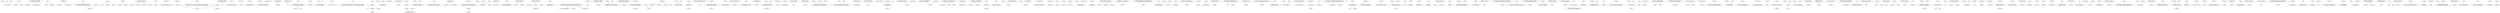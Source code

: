 strict graph "" {
	1778	 [fontsize=9,
		height=0.1388888888888889,
		label="b'Sage Francis'",
		level=7,
		played=4980622.0,
		pos="38064.32,14453.89",
		weight=138693,
		width=0.8333333333333334];
	996	 [fontsize=12,
		height=0.19444444444444445,
		label="b'Immortal Technique'",
		level=5,
		played=4962720.0,
		pos="-15230.58,-6375.52",
		weight=171592,
		width=1.375];
	1778 -- 996	 [weight=1.0];
	563	 [fontsize=9,
		height=0.1388888888888889,
		label="b'Dead Poetic'",
		level=7,
		played=2444562.0,
		pos="-8046.81,-5223.34",
		weight=110793,
		width=0.7638888888888888];
	170	 [fontsize=10,
		height=0.1527777777777778,
		label="b'A Static\\nLullaby'",
		level=6,
		played=3096891.0,
		pos="-3650.08,-1966.12",
		weight=146199,
		width=1.0833333333333333];
	563 -- 170	 [weight=1.0];
	289	 [fontsize=9,
		height=0.1388888888888889,
		label="b'Blindside'",
		level=7,
		played=3434772.0,
		pos="901.14,5536.82",
		weight=131984,
		width=0.5833333333333334];
	563 -- 289	 [weight=1.0];
	588	 [fontsize=30,
		height=0.4722222222222222,
		label="b'Deltron 3030'",
		level=1,
		played=2493033.0,
		pos="34213.24,14817.43",
		weight=149636,
		width=2.388888888888889];
	629	 [fontsize=9,
		height=0.1388888888888889,
		label="b'DJ Danger\\nMouse'",
		level=7,
		played=1726824.0,
		pos="34711.23,16256.05",
		weight=122322,
		width=1.1944444444444444];
	588 -- 629	 [weight=1.0];
	587	 [fontsize=9,
		height=0.1388888888888889,
		label="b'Del tha\\nFunkee Homosapien'",
		level=7,
		played=1991321.0,
		pos="38932.73,17896.99",
		weight=136831,
		width=1.8472222222222223];
	588 -- 587	 [weight=1.0];
	326	 [fontsize=9,
		height=0.1388888888888889,
		label="b'Bono'",
		level=7,
		played=491239.0,
		pos="9575.18,6870.68",
		weight=121569,
		width=0.3333333333333333];
	1075	 [fontsize=9,
		height=0.1388888888888889,
		label="b'Jim Sturgess'",
		level=7,
		played=2400269.0,
		pos="9154.89,6916.88",
		weight=124086,
		width=0.8194444444444444];
	326 -- 1075	 [weight=1.0];
	2374	 [fontsize=30,
		height=0.4722222222222222,
		label="b'U2'",
		level=1,
		played=52988721.0,
		pos="9912.08,6931.26",
		weight=1652408,
		width=0.5416666666666666];
	326 -- 2374	 [weight=1.0];
	1420	 [fontsize=20,
		height=0.3194444444444444,
		label="b'Milburn'",
		level=3,
		played=2187607.0,
		pos="-17313.94,51431.19",
		weight=162623,
		width=0.9166666666666666];
	2203	 [fontsize=9,
		height=0.1388888888888889,
		label="b'The Ordinary\\nBoys'",
		level=7,
		played=1323344.0,
		pos="-13912.84,50243.63",
		weight=141211,
		width=1.25];
	1420 -- 2203	 [weight=1.0];
	2264	 [fontsize=9,
		height=0.1388888888888889,
		label="b'The Sunshine\\nUnderground'",
		level=7,
		played=1467334.0,
		pos="-10623.49,47732.64",
		weight=133168,
		width=1.7916666666666667];
	1420 -- 2264	 [weight=1.0];
	2492	 [fontsize=9,
		height=0.1388888888888889,
		label="b'Zwan'",
		level=7,
		played=1382732.0,
		pos="-11829.85,-27664.33",
		weight=123351,
		width=0.3472222222222222];
	2291	 [fontsize=30,
		height=0.4722222222222222,
		label="b'The White\\nStripes'",
		level=1,
		played=48044689.0,
		pos="-1107.82,-7681.67",
		weight=1242635,
		width=3.5555555555555554];
	2492 -- 2291	 [weight=1.0];
	1286	 [fontsize=12,
		height=0.19444444444444445,
		label="b'Lonestar'",
		level=5,
		played=1001966.0,
		pos="-28656.93,26538.55",
		weight=103286,
		width=0.625];
	2326	 [fontsize=9,
		height=0.1388888888888889,
		label="b'Tim McGraw'",
		level=7,
		played=2358313.0,
		pos="-25995.98,29681.88",
		weight=130016,
		width=0.7777777777777778];
	1286 -- 2326	 [weight=1.0];
	852	 [fontsize=9,
		height=0.1388888888888889,
		label="b'Garth Brooks'",
		level=7,
		played=2630546.0,
		pos="-28153.01,27172.88",
		weight=139484,
		width=0.8333333333333334];
	1286 -- 852	 [weight=1.0];
	1176	 [fontsize=9,
		height=0.1388888888888889,
		label="b'Kenny Chesney'",
		level=7,
		played=2330251.0,
		pos="-27984.76,30178.23",
		weight=119719,
		width=0.9861111111111112];
	1286 -- 1176	 [weight=1.0];
	1531	 [fontsize=20,
		height=0.3194444444444444,
		label="b'Nile'",
		level=3,
		played=5495008.0,
		pos="-8896.05,8054.69",
		weight=132731,
		width=0.4861111111111111];
	1454	 [fontsize=9,
		height=0.1388888888888889,
		label="b'Morbid Angel'",
		level=7,
		played=3864161.0,
		pos="-460.53,6364.25",
		weight=130168,
		width=0.8194444444444444];
	1531 -- 1454	 [weight=1.0];
	1493	 [fontsize=9,
		height=0.1388888888888889,
		label="b'Napalm Death'",
		level=7,
		played=4643023.0,
		pos="-575.98,6990.14",
		weight=122484,
		width=0.8888888888888888];
	1531 -- 1493	 [weight=1.0];
	2559	 [fontsize=25,
		height=0.3888888888888889,
		label="b'Dennis Brown'",
		level=2,
		played=863861.0,
		pos="-23009.67,14770.87",
		weight=140788,
		width=2.1666666666666665];
	2566	 [fontsize=9,
		height=0.1388888888888889,
		label="b'Horace Andy'",
		level=7,
		played=897223.0,
		pos="-23463.09,17773.78",
		weight=121012,
		width=0.8055555555555556];
	2559 -- 2566	 [weight=1.0];
	2546	 [fontsize=9,
		height=0.1388888888888889,
		label="b'Barrington Levy'",
		level=7,
		played=992740.0,
		pos="-27320.18,15382.79",
		weight=129499,
		width=0.9861111111111112];
	2559 -- 2546	 [weight=1.0];
	2568	 [fontsize=9,
		height=0.1388888888888889,
		label="b'Israel Vibration'",
		level=7,
		played=923894.0,
		pos="-24288.66,17449.36",
		weight=129152,
		width=0.9444444444444444];
	2559 -- 2568	 [weight=1.0];
	2562	 [fontsize=9,
		height=0.1388888888888889,
		label="b'Eek-A-Mouse'",
		level=7,
		played=1063355.0,
		pos="-25803.97,16555.43",
		weight=131308,
		width=0.8472222222222222];
	2559 -- 2562	 [weight=1.0];
	1314	 [fontsize=12,
		height=0.19444444444444445,
		label="b'Macaco'",
		level=5,
		played=1117348.0,
		pos="16744.48,10965.21",
		weight=104340,
		width=0.5694444444444444];
	425	 [fontsize=9,
		height=0.1388888888888889,
		label="b'Chambao'",
		level=7,
		played=1659901.0,
		pos="15446.87,13695.46",
		weight=124758,
		width=0.5972222222222222];
	1314 -- 425	 [weight=1.0];
	2305	 [fontsize=9,
		height=0.1388888888888889,
		label="b'This Will\\nDestroy You'",
		level=7,
		played=2516149.0,
		pos="-809.33,18765.29",
		weight=136374,
		width=1.4166666666666667];
	885	 [fontsize=15,
		height=0.2361111111111111,
		label="b'Godspeed You!\\nBlack Emperor'",
		level=4,
		played=5296733.0,
		pos="-3455.12,19273.19",
		weight=272618,
		width=2.9027777777777777];
	2305 -- 885	 [weight=1.0];
	971	 [fontsize=9,
		height=0.1388888888888889,
		label="b'Hot Water\\nMusic'",
		level=7,
		played=3644777.0,
		pos="-27704.19,-22740.35",
		weight=124107,
		width=1.1111111111111112];
	1667	 [fontsize=9,
		height=0.1388888888888889,
		label="b'Propagandhi'",
		level=7,
		played=3800348.0,
		pos="-4208.59,19128.64",
		weight=127524,
		width=0.7916666666666666];
	971 -- 1667	 [weight=1.0];
	88	 [fontsize=30,
		height=0.4722222222222222,
		label="b'Alphaville'",
		level=1,
		played=2471194.0,
		pos="-44411.60,2741.88",
		weight=291200,
		width=1.7916666666666667];
	2477	 [fontsize=9,
		height=0.1388888888888889,
		label="b'Yello'",
		level=7,
		played=1298935.0,
		pos="23051.34,-6355.09",
		weight=139785,
		width=0.3055555555555556];
	88 -- 2477	 [weight=1.0];
	1786	 [fontsize=9,
		height=0.1388888888888889,
		label="b'Sandi Thom'",
		level=7,
		played=990300.0,
		pos="-20571.99,29045.86",
		weight=133781,
		width=0.75];
	586	 [fontsize=25,
		height=0.3888888888888889,
		label="b'Delta Goodrem'",
		level=2,
		played=2649147.0,
		pos="-34178.96,25066.48",
		weight=210939,
		width=2.361111111111111];
	1786 -- 586	 [weight=1.0];
	1030	 [fontsize=12,
		height=0.19444444444444445,
		label="b'James Horner'",
		level=5,
		played=2764136.0,
		pos="-27603.95,-12953.65",
		weight=184293,
		width=1.0];
	1090	 [fontsize=9,
		height=0.1388888888888889,
		label="b'John Barry'",
		level=7,
		played=1185397.0,
		pos="-30885.53,-9566.53",
		weight=123109,
		width=0.6805555555555556];
	1030 -- 1090	 [weight=1.0];
	1234	 [fontsize=9,
		height=0.1388888888888889,
		label="b'Laurent Garnier'",
		level=7,
		played=869843.0,
		pos="16069.90,-1742.29",
		weight=126325,
		width=0.9861111111111112];
	2383	 [fontsize=25,
		height=0.3888888888888889,
		label="b'Underworld'",
		level=2,
		played=7292226.0,
		pos="17415.07,-1755.31",
		weight=541732,
		width=1.7777777777777777];
	1234 -- 2383	 [weight=1.0];
	1953	 [fontsize=9,
		height=0.1388888888888889,
		label="b'Steve Winwood'",
		level=7,
		played=755318.0,
		pos="-25125.53,6146.30",
		weight=139249,
		width=0.9722222222222222];
	2402	 [fontsize=30,
		height=0.4722222222222222,
		label="b'Van Morrison'",
		level=1,
		played=9171618.0,
		pos="-28986.58,10545.39",
		weight=650090,
		width=2.486111111111111];
	1953 -- 2402	 [weight=1.0];
	1023	 [fontsize=20,
		height=0.3194444444444444,
		label="b'Jaga Jazzist'",
		level=3,
		played=2149391.0,
		pos="29202.10,10895.98",
		weight=162373,
		width=1.5416666666666667];
	2468	 [fontsize=9,
		height=0.1388888888888889,
		label="b'Xploding Plastix'",
		level=7,
		played=1956879.0,
		pos="22510.43,10993.32",
		weight=143982,
		width=1.0138888888888888];
	1023 -- 2468	 [weight=1.0];
	1978	 [fontsize=25,
		height=0.3888888888888889,
		label="b'Sugarcult'",
		level=2,
		played=7827749.0,
		pos="-20414.78,-26198.37",
		weight=411221,
		width=1.4722222222222223];
	8	 [fontsize=9,
		height=0.1388888888888889,
		label="b'+44'",
		level=7,
		played=4146530.0,
		pos="-22280.11,-20090.87",
		weight=133149,
		width=0.2361111111111111];
	1978 -- 8	 [weight=1.0];
	1254	 [fontsize=9,
		height=0.1388888888888889,
		label="b'Level 42'",
		level=7,
		played=828228.0,
		pos="-41974.55,-5762.12",
		weight=119935,
		width=0.5416666666666666];
	1916	 [fontsize=30,
		height=0.4722222222222222,
		label="b'Spandau Ballet'",
		level=1,
		played=1126173.0,
		pos="-43366.37,-4939.89",
		weight=200569,
		width=2.8333333333333335];
	1254 -- 1916	 [weight=1.0];
	648	 [fontsize=9,
		height=0.1388888888888889,
		label="b'Don Omar'",
		level=7,
		played=1373437.0,
		pos="-8092.56,16195.72",
		weight=129695,
		width=0.6388888888888888];
	527	 [fontsize=12,
		height=0.19444444444444445,
		label="b'Daddy Yankee'",
		level=5,
		played=2545941.0,
		pos="-7948.74,17601.24",
		weight=209032,
		width=1.0277777777777777];
	648 -- 527	 [weight=1.0];
	1395	 [fontsize=9,
		height=0.1388888888888889,
		label="b'Mest'",
		level=7,
		played=2331237.0,
		pos="-21062.48,-16259.29",
		weight=124315,
		width=0.3055555555555556];
	2050	 [fontsize=30,
		height=0.4722222222222222,
		label="b'The Ataris'",
		level=1,
		played=7585380.0,
		pos="-15724.21,-14031.52",
		weight=402386,
		width=1.9027777777777777];
	1395 -- 2050	 [weight=1.0];
	1765	 [fontsize=9,
		height=0.1388888888888889,
		label="b'Roy Ayers'",
		level=7,
		played=776622.0,
		pos="-8864.02,39948.53",
		weight=122301,
		width=0.6388888888888888];
	2078	 [fontsize=10,
		height=0.1527777777777778,
		label="b'The Brand\\nNew Heavies'",
		level=6,
		played=1361089.0,
		pos="-12723.55,27249.24",
		weight=150788,
		width=1.6527777777777777];
	1765 -- 2078	 [weight=1.0];
	1550	 [fontsize=9,
		height=0.1388888888888889,
		label="b'O.A.R.'",
		level=7,
		played=3649221.0,
		pos="-6679.47,-25198.81",
		weight=141947,
		width=0.4305555555555556];
	549	 [fontsize=30,
		height=0.4722222222222222,
		label="b'Dave Matthews &\\nTim Reynolds'",
		level=1,
		played=1843299.0,
		pos="-7047.29,-26104.17",
		weight=110409,
		width=6.166666666666667];
	1550 -- 549	 [weight=1.0];
	870	 [fontsize=9,
		height=0.1388888888888889,
		label="b'Ginuwine'",
		level=7,
		played=1079727.0,
		pos="-20529.57,25060.80",
		weight=139416,
		width=0.5833333333333334];
	1083	 [fontsize=25,
		height=0.3888888888888889,
		label="b'Joe'",
		level=2,
		played=1245112.0,
		pos="-22612.69,22695.01",
		weight=135278,
		width=0.5694444444444444];
	870 -- 1083	 [weight=1.0];
	2381	 [fontsize=9,
		height=0.1388888888888889,
		label="b'Uncle Tupelo'",
		level=7,
		played=1565158.0,
		pos="8551.24,-9170.78",
		weight=121825,
		width=0.8194444444444444];
	388	 [fontsize=25,
		height=0.3888888888888889,
		label="b'Calexico'",
		level=2,
		played=7710814.0,
		pos="1614.43,41398.51",
		weight=330058,
		width=1.3333333333333333];
	2381 -- 388	 [weight=1.0];
	1791	 [fontsize=15,
		height=0.2361111111111111,
		label="b'Sarah Brightman'",
		level=4,
		played=4301189.0,
		pos="28642.90,-16720.03",
		weight=277023,
		width=1.5416666666666667];
	1120	 [fontsize=9,
		height=0.1388888888888889,
		label="b'Josh Groban'",
		level=7,
		played=3549498.0,
		pos="26754.80,-16370.52",
		weight=126094,
		width=0.8055555555555556];
	1791 -- 1120	 [weight=1.0];
	680	 [fontsize=9,
		height=0.1388888888888889,
		label="b'Eddie Cochran'",
		level=7,
		played=777027.0,
		pos="46787.62,5089.04",
		weight=142443,
		width=0.9305555555555556];
	430	 [fontsize=9,
		height=0.1388888888888889,
		label="b'Charlie Feathers'",
		level=7,
		played=533550.0,
		pos="48803.42,2071.76",
		weight=122098,
		width=1.0416666666666667];
	680 -- 430	 [weight=1.0];
	1969	 [fontsize=9,
		height=0.1388888888888889,
		label="b'Strike Anywhere'",
		level=7,
		played=2927917.0,
		pos="-5652.18,19650.51",
		weight=123166,
		width=1.0138888888888888];
	488	 [fontsize=9,
		height=0.1388888888888889,
		label="b'Comeback Kid'",
		level=7,
		played=6367158.0,
		pos="-3004.66,14993.42",
		weight=121533,
		width=0.9027777777777778];
	1969 -- 488	 [weight=1.0];
	1970	 [fontsize=9,
		height=0.1388888888888889,
		label="b'Strung Out'",
		level=7,
		played=3187062.0,
		pos="-5000.79,14932.01",
		weight=142081,
		width=0.6805555555555556];
	1969 -- 1970	 [weight=1.0];
	900	 [fontsize=9,
		height=0.1388888888888889,
		label="b'Grace Jones'",
		level=7,
		played=1097454.0,
		pos="-35090.58,861.57",
		weight=133765,
		width=0.7916666666666666];
	79	 [fontsize=30,
		height=0.4722222222222222,
		label="b'Alison Moyet'",
		level=1,
		played=644961.0,
		pos="-29332.36,-4167.17",
		weight=115870,
		width=2.388888888888889];
	900 -- 79	 [weight=1.0];
	1732	 [fontsize=9,
		height=0.1388888888888889,
		label="b'Ringo Starr'",
		level=7,
		played=747259.0,
		pos="-27276.34,8096.87",
		weight=122399,
		width=0.7222222222222222];
	1608	 [fontsize=30,
		height=0.4722222222222222,
		label="b'Paul McCartney'",
		level=1,
		played=6253004.0,
		pos="-25617.11,7397.22",
		weight=490203,
		width=2.9722222222222223];
	1732 -- 1608	 [weight=1.0];
	144	 [fontsize=25,
		height=0.3888888888888889,
		label="b'Apparat'",
		level=2,
		played=3757399.0,
		pos="26230.27,-1729.29",
		weight=158464,
		width=1.2222222222222223];
	2024	 [fontsize=9,
		height=0.1388888888888889,
		label="b'Telefon Tel\\nAviv'",
		level=7,
		played=2534094.0,
		pos="8999.65,21508.36",
		weight=145217,
		width=1.0555555555555556];
	144 -- 2024	 [weight=1.0];
	705	 [fontsize=9,
		height=0.1388888888888889,
		label="b'Ellen Allien\\n& Apparat'",
		level=7,
		played=1976828.0,
		pos="27716.49,781.06",
		weight=140056,
		width=1.4305555555555556];
	144 -- 705	 [weight=1.0];
	709	 [fontsize=9,
		height=0.1388888888888889,
		label="b'El Perro\\ndel Mar'",
		level=7,
		played=1729893.0,
		pos="6019.62,35945.37",
		weight=136574,
		width=1.0972222222222223];
	186	 [fontsize=30,
		height=0.4722222222222222,
		label="b'Au Revoir\\nSimone'",
		level=1,
		played=3109331.0,
		pos="3079.57,45220.22",
		weight=192139,
		width=3.5972222222222223];
	709 -- 186	 [weight=1.0];
	1442	 [fontsize=9,
		height=0.1388888888888889,
		label="b'Modeselektor'",
		level=7,
		played=2290926.0,
		pos="28785.42,1292.53",
		weight=137860,
		width=0.8472222222222222];
	2418	 [fontsize=25,
		height=0.3888888888888889,
		label="b'Vitalic'",
		level=2,
		played=3010782.0,
		pos="3883.37,31742.09",
		weight=241537,
		width=0.9305555555555556];
	1442 -- 2418	 [weight=1.0];
	628	 [fontsize=25,
		height=0.3888888888888889,
		label="b'DJ Cam'",
		level=2,
		played=1806495.0,
		pos="26357.07,7458.57",
		weight=207428,
		width=1.2638888888888888];
	2388	 [fontsize=9,
		height=0.1388888888888889,
		label="b'Up, Bustle\\nand Out'",
		level=7,
		played=896245.0,
		pos="22913.78,7556.71",
		weight=137551,
		width=1.2638888888888888];
	628 -- 2388	 [weight=1.0];
	1025	 [fontsize=9,
		height=0.1388888888888889,
		label="b'Jakatta'",
		level=7,
		played=692599.0,
		pos="-22260.64,-4028.91",
		weight=134443,
		width=0.4583333333333333];
	774	 [fontsize=30,
		height=0.4722222222222222,
		label="b'FC/Kahuna'",
		level=1,
		played=549777.0,
		pos="18721.21,-348.99",
		weight=113815,
		width=2.111111111111111];
	1025 -- 774	 [weight=1.0];
	248	 [fontsize=25,
		height=0.3888888888888889,
		label="b'Beth Orton'",
		level=2,
		played=3570700.0,
		pos="16950.20,-16001.04",
		weight=312380,
		width=1.6805555555555556];
	545	 [fontsize=9,
		height=0.1388888888888889,
		label="b'Dar Williams'",
		level=7,
		played=1487451.0,
		pos="6193.89,-457.03",
		weight=143227,
		width=0.7916666666666666];
	248 -- 545	 [weight=1.0];
	500	 [fontsize=9,
		height=0.1388888888888889,
		label="b'Cowboy Junkies'",
		level=7,
		played=1655281.0,
		pos="7768.03,-7905.73",
		weight=137255,
		width=1.0138888888888888];
	248 -- 500	 [weight=1.0];
	324	 [fontsize=9,
		height=0.1388888888888889,
		label="b'Bonnie Somerville'",
		level=7,
		played=570733.0,
		pos="-17297.59,38839.63",
		weight=131336,
		width=1.1388888888888888];
	378	 [fontsize=9,
		height=0.1388888888888889,
		label="b'Butterfly Boucher'",
		level=7,
		played=839003.0,
		pos="-19615.23,34770.28",
		weight=115527,
		width=1.0833333333333333];
	324 -- 378	 [weight=1.0];
	1845	 [fontsize=9,
		height=0.1388888888888889,
		label="b'Shitdisco'",
		level=7,
		played=1426849.0,
		pos="18747.42,26025.54",
		weight=138693,
		width=0.5833333333333334];
	925	 [fontsize=25,
		height=0.3888888888888889,
		label="b'Hadouken!'",
		level=2,
		played=3294601.0,
		pos="18878.64,25699.78",
		weight=106745,
		width=1.6805555555555556];
	1845 -- 925	 [weight=1.0];
	2166	 [fontsize=30,
		height=0.4722222222222222,
		label="b'The Jimi\\nHendrix Experience'",
		level=1,
		played=8493525.0,
		pos="39801.92,6194.09",
		weight=495688,
		width=5.569444444444445];
	256	 [fontsize=9,
		height=0.1388888888888889,
		label="b'Big Brother & The\\nHolding Company'",
		level=7,
		played=693221.0,
		pos="32287.36,6110.45",
		weight=121046,
		width=2.3333333333333335];
	2166 -- 256	 [weight=1.0];
	5	 [fontsize=9,
		height=0.1388888888888889,
		label="b'13th Floor\\nElevators'",
		level=7,
		played=1290536.0,
		pos="37062.43,9092.35",
		weight=128190,
		width=1.3472222222222223];
	2166 -- 5	 [weight=1.0];
	286	 [fontsize=9,
		height=0.1388888888888889,
		label="b'Blind Faith'",
		level=7,
		played=637589.0,
		pos="40860.28,4598.66",
		weight=132824,
		width=0.6805555555555556];
	2166 -- 286	 [weight=1.0];
	1858	 [fontsize=30,
		height=0.4722222222222222,
		label="b'Simply Red'",
		level=1,
		played=3168648.0,
		pos="-38955.29,4083.89",
		weight=330517,
		width=2.138888888888889];
	1273	 [fontsize=9,
		height=0.1388888888888889,
		label="b'Lisa Stansfield'",
		level=7,
		played=806681.0,
		pos="-17126.13,22986.58",
		weight=144714,
		width=0.9305555555555556];
	1858 -- 1273	 [weight=1.0];
	2015	 [fontsize=9,
		height=0.1388888888888889,
		label="b'Team Sleep'",
		level=7,
		played=2823604.0,
		pos="4336.46,-26222.46",
		weight=140572,
		width=0.7361111111111112];
	942	 [fontsize=30,
		height=0.4722222222222222,
		label="b'Head Automatica'",
		level=1,
		played=5259378.0,
		pos="-14065.16,-10767.31",
		weight=247822,
		width=3.2083333333333335];
	2015 -- 942	 [weight=1.0];
	2552	 [fontsize=30,
		height=0.4722222222222222,
		label="b'Burning Spear'",
		level=1,
		played=1659443.0,
		pos="-25403.29,17609.83",
		weight=181515,
		width=2.6666666666666665];
	2545	 [fontsize=9,
		height=0.1388888888888889,
		label="b'Augustus Pablo'",
		level=7,
		played=1493894.0,
		pos="-25514.87,18540.17",
		weight=129186,
		width=0.9861111111111112];
	2552 -- 2545	 [weight=1.0];
	1276	 [fontsize=9,
		height=0.1388888888888889,
		label="b'Little Man\\nTate'",
		level=7,
		played=1443896.0,
		pos="-13132.66,47515.94",
		weight=140931,
		width=1.0];
	2052	 [fontsize=30,
		height=0.4722222222222222,
		label="b'The Automatic'",
		level=1,
		played=2923669.0,
		pos="-14874.18,45403.28",
		weight=247640,
		width=2.6944444444444446];
	1276 -- 2052	 [weight=1.0];
	220	 [fontsize=9,
		height=0.1388888888888889,
		label="b'Beach House'",
		level=7,
		played=3024611.0,
		pos="3465.46,16740.26",
		weight=119599,
		width=0.8333333333333334];
	186 -- 220	 [weight=1.0];
	2094	 [fontsize=9,
		height=0.1388888888888889,
		label="b'The Clientele'",
		level=7,
		played=2283193.0,
		pos="3143.24,16633.97",
		weight=128253,
		width=0.8333333333333334];
	220 -- 2094	 [weight=1.0];
	1155	 [fontsize=9,
		height=0.1388888888888889,
		label="b'Kaskade'",
		level=7,
		played=1702662.0,
		pos="-22919.81,-5284.37",
		weight=142628,
		width=0.5416666666666666];
	985	 [fontsize=9,
		height=0.1388888888888889,
		label="b'Ian Pooley'",
		level=7,
		played=642222.0,
		pos="27385.03,21269.91",
		weight=112200,
		width=0.6666666666666666];
	1155 -- 985	 [weight=1.0];
	2491	 [fontsize=9,
		height=0.1388888888888889,
		label="b'Zoot Woman'",
		level=7,
		played=1369006.0,
		pos="8855.56,25160.75",
		weight=129361,
		width=0.7916666666666666];
	1135	 [fontsize=25,
		height=0.3888888888888889,
		label="b'Junior Boys'",
		level=2,
		played=4049716.0,
		pos="8278.62,27343.55",
		weight=200236,
		width=1.8194444444444444];
	2491 -- 1135	 [weight=1.0];
	268	 [fontsize=9,
		height=0.1388888888888889,
		label="b'Billy Ocean'",
		level=7,
		played=604975.0,
		pos="-24393.56,7235.86",
		weight=129533,
		width=0.7222222222222222];
	2440	 [fontsize=25,
		height=0.3888888888888889,
		label="b'Wham!'",
		level=2,
		played=1877620.0,
		pos="-30705.66,-2405.22",
		weight=326565,
		width=1.1111111111111112];
	268 -- 2440	 [weight=1.0];
	759	 [fontsize=20,
		height=0.3194444444444444,
		label="b'Everything but\\nthe Girl'",
		level=3,
		played=4469673.0,
		pos="18956.18,-15477.19",
		weight=444195,
		width=2.9027777777777777];
	1563	 [fontsize=9,
		height=0.1388888888888889,
		label="b'Olive'",
		level=7,
		played=749078.0,
		pos="-21366.50,38073.04",
		weight=134604,
		width=0.3333333333333333];
	759 -- 1563	 [weight=1.0];
	2100	 [fontsize=9,
		height=0.1388888888888889,
		label="b'The Courteeners'",
		level=7,
		played=1283338.0,
		pos="-15353.18,51161.81",
		weight=128109,
		width=1.0555555555555556];
	197	 [fontsize=30,
		height=0.4722222222222222,
		label="b'Babyshambles'",
		level=1,
		played=12967629.0,
		pos="-18180.32,43615.40",
		weight=499914,
		width=2.736111111111111];
	2100 -- 197	 [weight=1.0];
	522	 [fontsize=9,
		height=0.1388888888888889,
		label="b'Cutting Crew'",
		level=7,
		played=606460.0,
		pos="-43802.68,-5288.51",
		weight=135447,
		width=0.8194444444444444];
	1916 -- 522	 [weight=1.0];
	2417	 [fontsize=9,
		height=0.1388888888888889,
		label="b'Visage'",
		level=7,
		played=678630.0,
		pos="-42992.88,-209.21",
		weight=133297,
		width=0.4305555555555556];
	1916 -- 2417	 [weight=1.0];
	1596	 [fontsize=9,
		height=0.1388888888888889,
		label="b'Parliament'",
		level=7,
		played=1246331.0,
		pos="-4951.80,36489.67",
		weight=142949,
		width=0.6805555555555556];
	1725	 [fontsize=25,
		height=0.3888888888888889,
		label="b'Rick James'",
		level=2,
		played=905168.0,
		pos="-7732.72,33427.72",
		weight=179537,
		width=1.8055555555555556];
	1596 -- 1725	 [weight=1.0];
	760	 [fontsize=20,
		height=0.3194444444444444,
		label="b'Every Time\\nI Die'",
		level=3,
		played=6022549.0,
		pos="-6113.80,204.57",
		weight=159968,
		width=2.2083333333333335];
	1656	 [fontsize=9,
		height=0.1388888888888889,
		label="b'Poison the\\nWell'",
		level=7,
		played=3546458.0,
		pos="-116.94,1902.15",
		weight=122812,
		width=1.0555555555555556];
	760 -- 1656	 [weight=1.0];
	1676	 [fontsize=9,
		height=0.1388888888888889,
		label="b'Puscifer'",
		level=7,
		played=2480339.0,
		pos="3245.70,-25912.08",
		weight=131638,
		width=0.5138888888888888];
	139	 [fontsize=25,
		height=0.3888888888888889,
		label="b'A Perfect\\nCircle'",
		level=2,
		played=30908051.0,
		pos="3648.62,-27374.22",
		weight=766161,
		width=2.611111111111111];
	1676 -- 139	 [weight=1.0];
	33	 [fontsize=20,
		height=0.3194444444444444,
		label="b'Ace of\\nBase'",
		level=3,
		played=3893048.0,
		pos="-35615.18,11046.72",
		weight=371921,
		width=1.6527777777777777];
	514	 [fontsize=9,
		height=0.1388888888888889,
		label="b'Culture Beat'",
		level=7,
		played=649065.0,
		pos="-23614.71,11577.40",
		weight=128375,
		width=0.7916666666666666];
	33 -- 514	 [weight=1.0];
	2442	 [fontsize=9,
		height=0.1388888888888889,
		label="b'White Lies'",
		level=7,
		played=2404594.0,
		pos="-19649.59,49960.61",
		weight=140157,
		width=0.6666666666666666];
	1488	 [fontsize=30,
		height=0.4722222222222222,
		label="b'Mystery Jets'",
		level=1,
		played=3042262.0,
		pos="18012.60,24353.12",
		weight=224026,
		width=2.3472222222222223];
	2442 -- 1488	 [weight=1.0];
	2199	 [fontsize=15,
		height=0.2361111111111111,
		label="b'The Notwist'",
		level=4,
		played=6008948.0,
		pos="10457.81,15143.67",
		weight=292266,
		width=1.0833333333333333];
	2333	 [fontsize=9,
		height=0.1388888888888889,
		label="b'Tocotronic'",
		level=7,
		played=5031463.0,
		pos="10771.66,15664.45",
		weight=132202,
		width=0.6527777777777778];
	2199 -- 2333	 [weight=1.0];
	2364	 [fontsize=9,
		height=0.1388888888888889,
		label="b'TRUSTcompany'",
		level=7,
		played=1904049.0,
		pos="-5976.60,-17298.19",
		weight=128688,
		width=1.0];
	511	 [fontsize=20,
		height=0.3194444444444444,
		label="b'Crossfade'",
		level=3,
		played=4117608.0,
		pos="-7634.68,-19496.78",
		weight=257392,
		width=1.2777777777777777];
	2364 -- 511	 [weight=1.0];
	2200	 [fontsize=25,
		height=0.3888888888888889,
		label="b\"The O'Jays\"",
		level=2,
		played=653810.0,
		pos="-7789.69,38282.42",
		weight=143905,
		width=1.75];
	2423	 [fontsize=9,
		height=0.1388888888888889,
		label="b'War'",
		level=7,
		played=847676.0,
		pos="-2972.85,33665.52",
		weight=145375,
		width=0.25];
	2200 -- 2423	 [weight=1.0];
	320	 [fontsize=30,
		height=0.4722222222222222,
		label="b'Bon Iver'",
		level=1,
		played=9091948.0,
		pos="-1803.62,42926.55",
		weight=202669,
		width=1.5555555555555556];
	2452	 [fontsize=9,
		height=0.1388888888888889,
		label="b'Willy Mason'",
		level=7,
		played=1234870.0,
		pos="-6840.26,44538.05",
		weight=129883,
		width=0.7638888888888888];
	320 -- 2452	 [weight=1.0];
	272	 [fontsize=25,
		height=0.3888888888888889,
		label="b'Bitter:Sweet'",
		level=2,
		played=1149207.0,
		pos="13977.10,7162.30",
		weight=122634,
		width=1.875];
	1159	 [fontsize=9,
		height=0.1388888888888889,
		label="b'Kate Havnevik'",
		level=7,
		played=1246575.0,
		pos="-18248.10,33642.41",
		weight=111383,
		width=0.9027777777777778];
	272 -- 1159	 [weight=1.0];
	722	 [fontsize=9,
		height=0.1388888888888889,
		label="b'Emma Bunton'",
		level=7,
		played=1057950.0,
		pos="-38100.18,22365.52",
		weight=126484,
		width=0.875];
	1907	 [fontsize=30,
		height=0.4722222222222222,
		label="b'Sophie Ellis-Bextor'",
		level=1,
		played=3608375.0,
		pos="-41948.20,26157.01",
		weight=310619,
		width=3.5277777777777777];
	722 -- 1907	 [weight=1.0];
	2061	 [fontsize=9,
		height=0.1388888888888889,
		label="b'The Bees'",
		level=7,
		played=1218187.0,
		pos="-546.22,34112.01",
		weight=127684,
		width=0.5972222222222222];
	2186	 [fontsize=30,
		height=0.4722222222222222,
		label="b'The Magic\\nNumbers'",
		level=1,
		played=4149754.0,
		pos="-13998.85,40100.61",
		weight=311402,
		width=3.986111111111111];
	2061 -- 2186	 [weight=1.0];
	776	 [fontsize=20,
		height=0.3194444444444444,
		label="b'Fear Factory'",
		level=3,
		played=9239296.0,
		pos="3292.61,4359.91",
		weight=307880,
		width=1.5833333333333333];
	1966	 [fontsize=9,
		height=0.1388888888888889,
		label="b'Strapping Young\\nLad'",
		level=7,
		played=5166136.0,
		pos="-3295.57,10322.71",
		weight=136794,
		width=1.375];
	776 -- 1966	 [weight=1.0];
	1538	 [fontsize=30,
		height=0.4722222222222222,
		label="b'No Doubt'",
		level=1,
		played=14627632.0,
		pos="7376.14,3451.67",
		weight=910959,
		width=1.7638888888888888];
	2410	 [fontsize=9,
		height=0.1388888888888889,
		label="b'Veruca Salt'",
		level=7,
		played=1361173.0,
		pos="20185.15,11114.42",
		weight=124495,
		width=0.7222222222222222];
	1538 -- 2410	 [weight=1.0];
	198	 [fontsize=9,
		height=0.1388888888888889,
		label="b'Bachman-Turner Overdrive'",
		level=7,
		played=802869.0,
		pos="44874.72,-7961.93",
		weight=138306,
		width=1.6805555555555556];
	807	 [fontsize=30,
		height=0.4722222222222222,
		label="b'Foghat'",
		level=1,
		played=825556.0,
		pos="33843.80,-3316.20",
		weight=139956,
		width=1.3055555555555556];
	198 -- 807	 [weight=1.0];
	45	 [fontsize=20,
		height=0.3194444444444444,
		label="b'A Flock\\nof Seagulls'",
		level=3,
		played=1172488.0,
		pos="-38038.78,3278.53",
		weight=191016,
		width=2.5416666666666665];
	2082	 [fontsize=9,
		height=0.1388888888888889,
		label="b'The Buggles'",
		level=7,
		played=700813.0,
		pos="-43806.27,-3651.58",
		weight=141378,
		width=0.7916666666666666];
	45 -- 2082	 [weight=1.0];
	2481	 [fontsize=30,
		height=0.4722222222222222,
		label="b'Yo La\\nTengo'",
		level=1,
		played=12114612.0,
		pos="3056.40,37543.51",
		weight=501036,
		width=2.625];
	846	 [fontsize=9,
		height=0.1388888888888889,
		label="b'Galaxie 500'",
		level=7,
		played=1471180.0,
		pos="1484.48,24903.58",
		weight=100534,
		width=0.75];
	2481 -- 846	 [weight=1.0];
	74	 [fontsize=30,
		height=0.4722222222222222,
		label="b'Alice in\\nChains'",
		level=1,
		played=18477332.0,
		pos="749.56,-28967.55",
		weight=629040,
		width=3.0];
	1459	 [fontsize=9,
		height=0.1388888888888889,
		label="b'Mother Love\\nBone'",
		level=7,
		played=940223.0,
		pos="20186.09,8451.92",
		weight=119833,
		width=1.2222222222222223];
	74 -- 1459	 [weight=1.0];
	397	 [fontsize=9,
		height=0.1388888888888889,
		label="b'Candlebox'",
		level=7,
		played=1128267.0,
		pos="20076.12,9805.04",
		weight=129066,
		width=0.6666666666666666];
	74 -- 397	 [weight=1.0];
	1323	 [fontsize=9,
		height=0.1388888888888889,
		label="b'Mad Season'",
		level=7,
		played=1417987.0,
		pos="958.35,-27294.96",
		weight=128831,
		width=0.7777777777777778];
	74 -- 1323	 [weight=1.0];
	384	 [fontsize=25,
		height=0.3888888888888889,
		label="b'Caesars'",
		level=2,
		played=2097772.0,
		pos="-25801.85,31520.69",
		weight=208813,
		width=1.3055555555555556];
	940	 [fontsize=9,
		height=0.1388888888888889,
		label="b'H\xc3\xa5kan Hellstr\xc3\xb6m'",
		level=7,
		played=4833098.0,
		pos="-25422.18,32071.30",
		weight=120853,
		width=1.0416666666666667];
	384 -- 940	 [weight=1.0];
	1492	 [fontsize=30,
		height=0.4722222222222222,
		label="b'Nancy Wilson'",
		level=1,
		played=731569.0,
		pos="-17842.38,26529.54",
		weight=148489,
		width=2.5555555555555554];
	1388	 [fontsize=9,
		height=0.1388888888888889,
		label="b'Mel Torm\xc3\xa9'",
		level=7,
		played=608453.0,
		pos="-24419.62,2075.18",
		weight=142963,
		width=0.6527777777777778];
	1492 -- 1388	 [weight=1.0];
	1760	 [fontsize=9,
		height=0.1388888888888889,
		label="b'Rosemary Clooney'",
		level=7,
		played=555091.0,
		pos="-24744.59,-3199.60",
		weight=126624,
		width=1.1805555555555556];
	1492 -- 1760	 [weight=1.0];
	1372	 [fontsize=9,
		height=0.1388888888888889,
		label="b'Maxwell'",
		level=7,
		played=1150470.0,
		pos="-20946.34,15134.71",
		weight=124801,
		width=0.5138888888888888];
	1476	 [fontsize=25,
		height=0.3888888888888889,
		label="b'Musiq'",
		level=2,
		played=1456713.0,
		pos="-15420.24,17814.59",
		weight=110855,
		width=0.9305555555555556];
	1372 -- 1476	 [weight=1.0];
	402	 [fontsize=9,
		height=0.1388888888888889,
		label="b'Carcass'",
		level=7,
		played=4317954.0,
		pos="-758.52,6575.98",
		weight=138315,
		width=0.5138888888888888];
	149	 [fontsize=25,
		height=0.3888888888888889,
		label="b'Arch Enemy'",
		level=2,
		played=14932581.0,
		pos="-1533.14,6372.31",
		weight=307623,
		width=1.9027777777777777];
	402 -- 149	 [weight=1.0];
	2551	 [fontsize=9,
		height=0.1388888888888889,
		label="b'Buju Banton'",
		level=7,
		played=1090025.0,
		pos="-25692.93,15020.16",
		weight=135176,
		width=0.7638888888888888];
	2547	 [fontsize=9,
		height=0.1388888888888889,
		label="b'Beenie Man'",
		level=7,
		played=997807.0,
		pos="-27579.51,16206.48",
		weight=128598,
		width=0.75];
	2551 -- 2547	 [weight=1.0];
	391	 [fontsize=9,
		height=0.1388888888888889,
		label="b\"Cam'ron\"",
		level=7,
		played=1933796.0,
		pos="-11739.23,14366.93",
		weight=138132,
		width=0.5277777777777778];
	1131	 [fontsize=9,
		height=0.1388888888888889,
		label="b'Juelz Santana'",
		level=7,
		played=1790048.0,
		pos="-10933.43,12309.63",
		weight=119264,
		width=0.8888888888888888];
	391 -- 1131	 [weight=1.0];
	1270	 [fontsize=9,
		height=0.1388888888888889,
		label="b'Liquid Tension\\nExperiment'",
		level=7,
		played=2270462.0,
		pos="36595.12,5154.00",
		weight=134930,
		width=1.7222222222222223];
	659	 [fontsize=25,
		height=0.3888888888888889,
		label="b'Dream Theater'",
		level=2,
		played=31724023.0,
		pos="-11079.75,6415.38",
		weight=490265,
		width=2.3472222222222223];
	1270 -- 659	 [weight=1.0];
	1044	 [fontsize=15,
		height=0.2361111111111111,
		label="b'Jarvis Cocker'",
		level=4,
		played=1272939.0,
		pos="-13896.48,54726.46",
		weight=102396,
		width=1.2361111111111112];
	2116	 [fontsize=9,
		height=0.1388888888888889,
		label="b'The Divine\\nComedy'",
		level=7,
		played=2539105.0,
		pos="-29639.08,-1284.13",
		weight=145381,
		width=1.3055555555555556];
	1044 -- 2116	 [weight=1.0];
	1680	 [fontsize=9,
		height=0.1388888888888889,
		label="b'Quasimoto'",
		level=7,
		played=2472235.0,
		pos="37154.07,18748.40",
		weight=121178,
		width=0.6805555555555556];
	1325	 [fontsize=12,
		height=0.19444444444444445,
		label="b'Madvillain'",
		level=5,
		played=4713485.0,
		pos="34198.49,15180.81",
		weight=185607,
		width=0.7083333333333334];
	1680 -- 1325	 [weight=1.0];
	2486	 [fontsize=9,
		height=0.1388888888888889,
		label="b'Youth Group'",
		level=7,
		played=1718504.0,
		pos="11125.01,41932.18",
		weight=121405,
		width=0.7777777777777778];
	1368	 [fontsize=10,
		height=0.1527777777777778,
		label="b'Matt Pond\\nPA'",
		level=6,
		played=2832388.0,
		pos="10820.50,41871.80",
		weight=150214,
		width=0.9722222222222222];
	2486 -- 1368	 [weight=1.0];
	2396	 [fontsize=9,
		height=0.1388888888888889,
		label="b'Vanessa da\\nMata'",
		level=7,
		played=1551838.0,
		pos="26269.64,21770.87",
		weight=119964,
		width=1.1527777777777777];
	1345	 [fontsize=10,
		height=0.1527777777777778,
		label="b'Marisa Monte'",
		level=6,
		played=2915732.0,
		pos="27068.77,22858.96",
		weight=166360,
		width=0.8888888888888888];
	2396 -- 1345	 [weight=1.0];
	2439	 [fontsize=9,
		height=0.1388888888888889,
		label="b'Wet Wet\\nWet'",
		level=7,
		played=606296.0,
		pos="-36504.06,13830.68",
		weight=122869,
		width=0.8888888888888888];
	2440 -- 2439	 [weight=1.0];
	1391	 [fontsize=9,
		height=0.1388888888888889,
		label="b'Men Without\\nHats'",
		level=7,
		played=681250.0,
		pos="-37564.29,1972.93",
		weight=120168,
		width=1.1944444444444444];
	1391 -- 2082	 [weight=1.0];
	353	 [fontsize=9,
		height=0.1388888888888889,
		label="b'Brian McKnight'",
		level=7,
		played=1388441.0,
		pos="-21073.63,19022.67",
		weight=143823,
		width=0.9583333333333334];
	1476 -- 353	 [weight=1.0];
	60	 [fontsize=9,
		height=0.1388888888888889,
		label="b'Alan Silvestri'",
		level=7,
		played=1396226.0,
		pos="-30029.50,-12035.44",
		weight=126360,
		width=0.8333333333333334];
	1199	 [fontsize=20,
		height=0.3194444444444444,
		label="b'Klaus Badelt'",
		level=3,
		played=4193797.0,
		pos="-29493.13,-14126.62",
		weight=211545,
		width=1.5694444444444444];
	60 -- 1199	 [weight=1.0];
	302	 [fontsize=9,
		height=0.1388888888888889,
		label="b'Blue Foundation'",
		level=7,
		played=1687617.0,
		pos="-21937.21,38048.56",
		weight=137355,
		width=1.0277777777777777];
	1599	 [fontsize=20,
		height=0.3194444444444444,
		label="b'Pati Yang'",
		level=3,
		played=1473415.0,
		pos="-20549.36,40518.82",
		weight=153359,
		width=1.2083333333333333];
	302 -- 1599	 [weight=1.0];
	2502	 [fontsize=25,
		height=0.3888888888888889,
		label="b'Felix Mendelssohn'",
		level=2,
		played=1302263.0,
		pos="27529.55,-13546.69",
		weight=234010,
		width=2.9027777777777777];
	2514	 [fontsize=9,
		height=0.1388888888888889,
		label="b'Gustav Holst'",
		level=7,
		played=671640.0,
		pos="33866.17,-14098.15",
		weight=122271,
		width=0.8055555555555556];
	2502 -- 2514	 [weight=1.0];
	2523	 [fontsize=9,
		height=0.1388888888888889,
		label="b'Johann Strauss\\nII'",
		level=7,
		played=621872.0,
		pos="27926.70,-11270.40",
		weight=140273,
		width=1.1805555555555556];
	2502 -- 2523	 [weight=1.0];
	2516	 [fontsize=9,
		height=0.1388888888888889,
		label="b'Hector Berlioz'",
		level=7,
		played=600973.0,
		pos="29101.44,-13019.07",
		weight=137202,
		width=0.8888888888888888];
	2502 -- 2516	 [weight=1.0];
	1055	 [fontsize=25,
		height=0.3888888888888889,
		label="b'Jefferson Airplane'",
		level=2,
		played=7358969.0,
		pos="43816.91,12538.81",
		weight=542912,
		width=2.8055555555555554];
	1010	 [fontsize=9,
		height=0.1388888888888889,
		label="b'Iron Butterfly'",
		level=7,
		played=665660.0,
		pos="33576.17,6401.07",
		weight=136163,
		width=0.8194444444444444];
	1055 -- 1010	 [weight=1.0];
	2234	 [fontsize=30,
		height=0.4722222222222222,
		label="b'The Righteous\\nBrothers'",
		level=1,
		played=782787.0,
		pos="-6687.89,40371.03",
		weight=160867,
		width=4.638888888888889];
	2210	 [fontsize=9,
		height=0.1388888888888889,
		label="b'The Platters'",
		level=7,
		played=713512.0,
		pos="-5505.22,40413.12",
		weight=139025,
		width=0.7638888888888888];
	2234 -- 2210	 [weight=1.0];
	1282	 [fontsize=20,
		height=0.3194444444444444,
		label="b'Llorca'",
		level=3,
		played=575594.0,
		pos="30886.65,23731.14",
		weight=114751,
		width=0.7638888888888888];
	609	 [fontsize=9,
		height=0.1388888888888889,
		label="b'Dimitri From\\nParis'",
		level=7,
		played=979103.0,
		pos="27965.36,22028.06",
		weight=126241,
		width=1.2083333333333333];
	1282 -- 609	 [weight=1.0];
	2358	 [fontsize=9,
		height=0.1388888888888889,
		label="b'Tr\xc3\xbcby Trio'",
		level=7,
		played=720485.0,
		pos="32549.00,20172.93",
		weight=139282,
		width=0.6388888888888888];
	1282 -- 2358	 [weight=1.0];
	1548	 [fontsize=9,
		height=0.1388888888888889,
		label="b'Nuspirit Helsinki'",
		level=7,
		played=886981.0,
		pos="32385.64,28026.78",
		weight=137655,
		width=1.0277777777777777];
	1282 -- 1548	 [weight=1.0];
	961	 [fontsize=9,
		height=0.1388888888888889,
		label="b'Hird'",
		level=7,
		played=874096.0,
		pos="33311.28,21026.24",
		weight=133930,
		width=0.2638888888888889];
	1282 -- 961	 [weight=1.0];
	2429	 [fontsize=9,
		height=0.1388888888888889,
		label="b'Wax Tailor'",
		level=7,
		played=2002673.0,
		pos="30837.68,14969.33",
		weight=120166,
		width=0.6527777777777778];
	631	 [fontsize=30,
		height=0.4722222222222222,
		label="b'DJ Krush'",
		level=1,
		played=4801063.0,
		pos="25974.73,3554.86",
		weight=297590,
		width=1.7222222222222223];
	2429 -- 631	 [weight=1.0];
	1626	 [fontsize=9,
		height=0.1388888888888889,
		label="b'Pete Murray'",
		level=7,
		played=1698914.0,
		pos="-15523.44,35157.31",
		weight=134203,
		width=0.7638888888888888];
	1366	 [fontsize=12,
		height=0.19444444444444445,
		label="b'Matt Costa'",
		level=5,
		played=3195755.0,
		pos="-13747.29,-32087.77",
		weight=229045,
		width=0.7638888888888888];
	1626 -- 1366	 [weight=1.0];
	2471	 [fontsize=9,
		height=0.1388888888888889,
		label="b'Yael Naim'",
		level=7,
		played=1411942.0,
		pos="6272.78,-9241.76",
		weight=120779,
		width=0.6388888888888888];
	404	 [fontsize=15,
		height=0.2361111111111111,
		label="b'Carla Bruni'",
		level=4,
		played=4402035.0,
		pos="5950.78,-8590.04",
		weight=241038,
		width=1.0277777777777777];
	2471 -- 404	 [weight=1.0];
	679	 [fontsize=20,
		height=0.3194444444444444,
		label="b'Echo &\\nThe Bunnymen'",
		level=3,
		played=4821870.0,
		pos="22826.86,-15425.90",
		weight=401082,
		width=3.013888888888889];
	2089	 [fontsize=9,
		height=0.1388888888888889,
		label="b'The Church'",
		level=7,
		played=1318184.0,
		pos="-40428.28,-7044.91",
		weight=128234,
		width=0.7361111111111112];
	679 -- 2089	 [weight=1.0];
	2462	 [fontsize=9,
		height=0.1388888888888889,
		label="b'Woody Guthrie'",
		level=7,
		played=1312320.0,
		pos="-5667.37,45492.55",
		weight=139825,
		width=0.9305555555555556];
	1238	 [fontsize=12,
		height=0.19444444444444445,
		label="b'Leadbelly'",
		level=5,
		played=995661.0,
		pos="31570.54,-3701.60",
		weight=119088,
		width=0.6805555555555556];
	2462 -- 1238	 [weight=1.0];
	2355	 [fontsize=9,
		height=0.1388888888888889,
		label="b'Transplants'",
		level=7,
		played=2030042.0,
		pos="-17525.99,-21066.00",
		weight=144169,
		width=0.7361111111111112];
	336	 [fontsize=15,
		height=0.2361111111111111,
		label="b'Box Car\\nRacer'",
		level=4,
		played=4127908.0,
		pos="-26181.33,-21860.31",
		weight=263873,
		width=1.4583333333333333];
	2355 -- 336	 [weight=1.0];
	2165	 [fontsize=9,
		height=0.1388888888888889,
		label="b'The J.\\nGeils Band'",
		level=7,
		played=606255.0,
		pos="45092.60,-7196.95",
		weight=126615,
		width=1.1944444444444444];
	2165 -- 807	 [weight=1.0];
	2278	 [fontsize=9,
		height=0.1388888888888889,
		label="b'The Vandals'",
		level=7,
		played=2232140.0,
		pos="-29600.27,-23193.93",
		weight=139722,
		width=0.7777777777777778];
	1383	 [fontsize=30,
		height=0.4722222222222222,
		label="b'Me First and the\\nGimme Gimmes'",
		level=1,
		played=5712365.0,
		pos="18216.34,-26815.61",
		weight=228395,
		width=6.375];
	2278 -- 1383	 [weight=1.0];
	2460	 [fontsize=25,
		height=0.3888888888888889,
		label="b'Wolfmother'",
		level=2,
		played=8987680.0,
		pos="6610.52,-29957.71",
		weight=498765,
		width=1.7777777777777777];
	537	 [fontsize=9,
		height=0.1388888888888889,
		label="b'Danko Jones'",
		level=7,
		played=3530710.0,
		pos="7411.58,-23583.45",
		weight=136752,
		width=0.8194444444444444];
	2460 -- 537	 [weight=1.0];
	2362	 [fontsize=30,
		height=0.4722222222222222,
		label="b'Tristan Prettyman'",
		level=1,
		played=1504593.0,
		pos="-14202.50,-31517.19",
		weight=153970,
		width=3.2916666666666665];
	881	 [fontsize=9,
		height=0.1388888888888889,
		label="b'G. Love'",
		level=7,
		played=888422.0,
		pos="-11447.50,-24666.88",
		weight=119949,
		width=0.5];
	2362 -- 881	 [weight=1.0];
	1369	 [fontsize=9,
		height=0.1388888888888889,
		label="b'Matt Wertz'",
		level=7,
		played=1393016.0,
		pos="-18617.90,27062.85",
		weight=123131,
		width=0.6805555555555556];
	2362 -- 1369	 [weight=1.0];
	2151	 [fontsize=9,
		height=0.1388888888888889,
		label="b'The Hellacopters'",
		level=7,
		played=4051097.0,
		pos="44325.84,10568.19",
		weight=144260,
		width=1.0694444444444444];
	1376	 [fontsize=9,
		height=0.1388888888888889,
		label="b'MC5'",
		level=7,
		played=1124698.0,
		pos="43215.77,10323.66",
		weight=121515,
		width=0.2916666666666667];
	2151 -- 1376	 [weight=1.0];
	368	 [fontsize=25,
		height=0.3888888888888889,
		label="b'Buddy Guy'",
		level=2,
		played=1463492.0,
		pos="32433.14,-7793.55",
		weight=168170,
		width=1.7222222222222223];
	316	 [fontsize=9,
		height=0.1388888888888889,
		label="b'Bo Diddley'",
		level=7,
		played=881464.0,
		pos="31764.43,-8898.26",
		weight=138593,
		width=0.6805555555555556];
	368 -- 316	 [weight=1.0];
	2192	 [fontsize=20,
		height=0.3194444444444444,
		label="b'The Mighty\\nMighty Bosstones'",
		level=3,
		played=3772495.0,
		pos="-5798.60,-29569.19",
		weight=194604,
		width=3.8055555555555554];
	2049	 [fontsize=9,
		height=0.1388888888888889,
		label="b'The Aquabats'",
		level=7,
		played=3419813.0,
		pos="-6551.18,-29507.01",
		weight=123187,
		width=0.8611111111111112];
	2192 -- 2049	 [weight=1.0];
	1336	 [fontsize=9,
		height=0.1388888888888889,
		label="b'Mansun'",
		level=7,
		played=1315498.0,
		pos="-14169.54,42613.86",
		weight=129413,
		width=0.5];
	2281	 [fontsize=30,
		height=0.4722222222222222,
		label="b'The Verve'",
		level=1,
		played=12105996.0,
		pos="45496.31,9076.47",
		weight=923596,
		width=1.9305555555555556];
	1336 -- 2281	 [weight=1.0];
	2426	 [fontsize=9,
		height=0.1388888888888889,
		label="b'Warren Zevon'",
		level=7,
		played=1682209.0,
		pos="-29495.25,28490.47",
		weight=133680,
		width=0.875];
	1297	 [fontsize=25,
		height=0.3888888888888889,
		label="b'Lou Reed'",
		level=2,
		played=7682200.0,
		pos="30757.04,370.71",
		weight=592004,
		width=1.5138888888888888];
	2426 -- 1297	 [weight=1.0];
	1032	 [fontsize=9,
		height=0.1388888888888889,
		label="b'James Newton\\nHoward'",
		level=7,
		played=2162397.0,
		pos="-28569.43,-13612.43",
		weight=129302,
		width=1.5138888888888888];
	1032 -- 1199	 [weight=1.0];
	1713	 [fontsize=25,
		height=0.3888888888888889,
		label="b'Regina Spektor'",
		level=2,
		played=28951053.0,
		pos="-16413.13,37385.74",
		weight=689251,
		width=2.4027777777777777];
	720	 [fontsize=9,
		height=0.1388888888888889,
		label="b'Emily Haines & the\\nSoft Skeleton'",
		level=7,
		played=2425831.0,
		pos="-13410.66,-22488.53",
		weight=139867,
		width=2.138888888888889];
	1713 -- 720	 [weight=1.0];
	112	 [fontsize=9,
		height=0.1388888888888889,
		label="b'Andr\xc3\xa9s Calamaro'",
		level=7,
		played=3120133.0,
		pos="13338.65,16598.49",
		weight=127700,
		width=1.0833333333333333];
	1291	 [fontsize=12,
		height=0.19444444444444445,
		label="b'Los Rodr\xc3\xadguez'",
		level=5,
		played=848868.0,
		pos="14718.47,13634.35",
		weight=102724,
		width=1.0277777777777777];
	112 -- 1291	 [weight=1.0];
	1256	 [fontsize=12,
		height=0.19444444444444445,
		label="b'Liars'",
		level=5,
		played=3449044.0,
		pos="14041.66,18959.81",
		weight=186567,
		width=0.3472222222222222];
	1114	 [fontsize=9,
		height=0.1388888888888889,
		label="b'Jonny Greenwood'",
		level=7,
		played=1306146.0,
		pos="11124.37,19231.93",
		weight=131344,
		width=1.125];
	1256 -- 1114	 [weight=1.0];
	521	 [fontsize=30,
		height=0.4722222222222222,
		label="b'Cute Is What We\\nAim For'",
		level=1,
		played=8700617.0,
		pos="-15096.91,-14220.63",
		weight=202105,
		width=4.958333333333333];
	1818	 [fontsize=9,
		height=0.1388888888888889,
		label="b'Secondhand Serenade'",
		level=7,
		played=4431669.0,
		pos="-36310.88,-14005.59",
		weight=124425,
		width=1.4166666666666667];
	521 -- 1818	 [weight=1.0];
	2438	 [fontsize=9,
		height=0.1388888888888889,
		label="b'We The\\nKings'",
		level=7,
		played=2930531.0,
		pos="-35054.15,-18095.36",
		weight=128642,
		width=0.9444444444444444];
	521 -- 2438	 [weight=1.0];
	1987	 [fontsize=9,
		height=0.1388888888888889,
		label="b'Supermode'",
		level=7,
		played=677849.0,
		pos="-23800.50,-8391.30",
		weight=129198,
		width=0.7222222222222222];
	878	 [fontsize=20,
		height=0.3194444444444444,
		label="b'Global Deejays'",
		level=3,
		played=959654.0,
		pos="-24234.12,-10224.96",
		weight=154709,
		width=1.8888888888888888];
	1987 -- 878	 [weight=1.0];
	1959	 [fontsize=9,
		height=0.1388888888888889,
		label="b'Stiff Little\\nFingers'",
		level=7,
		played=1468276.0,
		pos="-29576.03,-19626.93",
		weight=125264,
		width=1.1805555555555556];
	2106	 [fontsize=30,
		height=0.4722222222222222,
		label="b'The Damned'",
		level=1,
		played=2053065.0,
		pos="-41999.61,7632.70",
		weight=171259,
		width=2.4166666666666665];
	1959 -- 2106	 [weight=1.0];
	738	 [fontsize=9,
		height=0.1388888888888889,
		label="b'Eric B.\\n& Rakim'",
		level=7,
		played=1200995.0,
		pos="-19120.75,-7190.24",
		weight=144627,
		width=1.0694444444444444];
	178	 [fontsize=20,
		height=0.3194444444444444,
		label="b'A Tribe\\nCalled Quest'",
		level=3,
		played=9582630.0,
		pos="-17512.92,-3762.62",
		weight=382956,
		width=2.736111111111111];
	738 -- 178	 [weight=1.0];
	222	 [fontsize=9,
		height=0.1388888888888889,
		label="b'Beanfield'",
		level=7,
		played=702146.0,
		pos="32502.80,21222.11",
		weight=130305,
		width=0.5972222222222222];
	671	 [fontsize=20,
		height=0.3194444444444444,
		label="b'dZihan &\\nKamien'",
		level=3,
		played=2179239.0,
		pos="29684.06,22495.30",
		weight=268681,
		width=2.2916666666666665];
	222 -- 671	 [weight=1.0];
	571	 [fontsize=9,
		height=0.1388888888888889,
		label="b'Deee-Lite'",
		level=7,
		played=675626.0,
		pos="22527.59,36269.82",
		weight=120933,
		width=0.6111111111111112];
	1888	 [fontsize=12,
		height=0.19444444444444445,
		label="b'Snap!'",
		level=5,
		played=1017311.0,
		pos="-23167.81,10750.01",
		weight=196869,
		width=0.4166666666666667];
	571 -- 1888	 [weight=1.0];
	169	 [fontsize=9,
		height=0.1388888888888889,
		label="b'Asobi Seksu'",
		level=7,
		played=2692411.0,
		pos="3149.88,21546.80",
		weight=129875,
		width=0.7777777777777778];
	1313	 [fontsize=25,
		height=0.3888888888888889,
		label="b'M83'",
		level=2,
		played=12538896.0,
		pos="2657.03,23371.35",
		weight=493679,
		width=0.6805555555555556];
	169 -- 1313	 [weight=1.0];
	2403	 [fontsize=9,
		height=0.1388888888888889,
		label="b'Van She'",
		level=7,
		played=1300204.0,
		pos="4766.34,23882.70",
		weight=137030,
		width=0.5277777777777778];
	2403 -- 1135	 [weight=1.0];
	948	 [fontsize=9,
		height=0.1388888888888889,
		label="b'Hello Saferide'",
		level=7,
		played=2645752.0,
		pos="-21622.91,30132.42",
		weight=130989,
		width=0.8888888888888888];
	2322	 [fontsize=25,
		height=0.3888888888888889,
		label="b'Tiger Lou'",
		level=2,
		played=2699557.0,
		pos="-23301.05,31993.01",
		weight=105194,
		width=1.4722222222222223];
	948 -- 2322	 [weight=1.0];
	374	 [fontsize=9,
		height=0.1388888888888889,
		label="b'Burzum'",
		level=7,
		played=4689688.0,
		pos="-6303.23,7580.41",
		weight=133009,
		width=0.4861111111111111];
	724	 [fontsize=20,
		height=0.3194444444444444,
		label="b'Emperor'",
		level=3,
		played=3813162.0,
		pos="39349.82,-19043.70",
		weight=120470,
		width=1.0694444444444444];
	374 -- 724	 [weight=1.0];
	723	 [fontsize=20,
		height=0.3194444444444444,
		label="b'Emmylou Harris'",
		level=3,
		played=1461270.0,
		pos="7151.78,-7045.27",
		weight=142511,
		width=1.9861111111111112];
	1951	 [fontsize=9,
		height=0.1388888888888889,
		label="b'Steve Earle'",
		level=7,
		played=1517462.0,
		pos="7477.68,-8882.29",
		weight=143243,
		width=0.7361111111111112];
	723 -- 1951	 [weight=1.0];
	2350	 [fontsize=9,
		height=0.1388888888888889,
		label="b'Townes Van\\nZandt'",
		level=7,
		played=1789187.0,
		pos="6794.68,-6551.04",
		weight=127669,
		width=1.2222222222222223];
	723 -- 2350	 [weight=1.0];
	1534	 [fontsize=9,
		height=0.1388888888888889,
		label="b'Nine Days'",
		level=7,
		played=1225786.0,
		pos="7241.08,13139.31",
		weight=130850,
		width=0.6527777777777778];
	2342	 [fontsize=20,
		height=0.3194444444444444,
		label="b'Tonic'",
		level=3,
		played=1504246.0,
		pos="9178.70,-14185.13",
		weight=204494,
		width=0.6805555555555556];
	1534 -- 2342	 [weight=1.0];
	1654	 [fontsize=9,
		height=0.1388888888888889,
		label="b'Poets of\\nthe Fall'",
		level=7,
		played=6143603.0,
		pos="3957.13,-23631.12",
		weight=141689,
		width=1.1111111111111112];
	1983	 [fontsize=30,
		height=0.4722222222222222,
		label="b'Sunrise Avenue'",
		level=1,
		played=3305105.0,
		pos="5036.25,8003.94",
		weight=181985,
		width=2.9444444444444446];
	1654 -- 1983	 [weight=1.0];
	239	 [fontsize=9,
		height=0.1388888888888889,
		label="b'Ben Gibbard'",
		level=7,
		played=1552069.0,
		pos="6325.36,41351.23",
		weight=126467,
		width=0.7916666666666666];
	492	 [fontsize=20,
		height=0.3194444444444444,
		label="b'Conor Oberst'",
		level=3,
		played=2380960.0,
		pos="-4043.06,39352.96",
		weight=108756,
		width=1.6805555555555556];
	239 -- 492	 [weight=1.0];
	1159 -- 378	 [weight=1.0];
	341	 [fontsize=25,
		height=0.3888888888888889,
		label="b'Boys Noize'",
		level=2,
		played=2818736.0,
		pos="27165.96,3952.34",
		weight=207586,
		width=1.7638888888888888];
	896	 [fontsize=9,
		height=0.1388888888888889,
		label="b'Goose'",
		level=7,
		played=1558361.0,
		pos="19053.89,35119.76",
		weight=126170,
		width=0.4166666666666667];
	341 -- 896	 [weight=1.0];
	351	 [fontsize=9,
		height=0.1388888888888889,
		label="b'Brendan Benson'",
		level=7,
		played=1754595.0,
		pos="3580.90,41070.04",
		weight=109384,
		width=1.0416666666666667];
	2291 -- 351	 [weight=1.0];
	2331	 [fontsize=30,
		height=0.4722222222222222,
		label="b'Toad the\\nWet Sprocket'",
		level=1,
		played=1510389.0,
		pos="8463.30,-13634.23",
		weight=155873,
		width=4.5];
	1865	 [fontsize=9,
		height=0.1388888888888889,
		label="b'Sister Hazel'",
		level=7,
		played=1785677.0,
		pos="9413.87,-12850.23",
		weight=129519,
		width=0.7638888888888888];
	2331 -- 1865	 [weight=1.0];
	2023	 [fontsize=9,
		height=0.1388888888888889,
		label="b'Teitur'",
		level=7,
		played=1511089.0,
		pos="-2830.12,36701.54",
		weight=143597,
		width=0.3611111111111111];
	1117	 [fontsize=25,
		height=0.3888888888888889,
		label="b'Jos\xc3\xa9 Gonz\xc3\xa1lez'",
		level=2,
		played=13893748.0,
		pos="25101.63,14926.32",
		weight=545027,
		width=2.3055555555555554];
	2023 -- 1117	 [weight=1.0];
	168	 [fontsize=30,
		height=0.4722222222222222,
		label="b'A Silver\\nMt. Zion'",
		level=1,
		played=3665644.0,
		pos="489.62,19024.97",
		weight=182872,
		width=3.2916666666666665];
	690	 [fontsize=9,
		height=0.1388888888888889,
		label="b'Efterklang'",
		level=7,
		played=1936353.0,
		pos="1114.03,18663.77",
		weight=135960,
		width=0.6388888888888888];
	168 -- 690	 [weight=1.0];
	2156	 [fontsize=9,
		height=0.1388888888888889,
		label="b'The Holloways'",
		level=7,
		played=1328486.0,
		pos="-18418.11,44366.95",
		weight=145498,
		width=0.9166666666666666];
	55	 [fontsize=30,
		height=0.4722222222222222,
		label="b'Air Traffic'",
		level=1,
		played=2410727.0,
		pos="-17667.97,46823.20",
		weight=200502,
		width=1.7916666666666667];
	2156 -- 55	 [weight=1.0];
	455	 [fontsize=30,
		height=0.4722222222222222,
		label="b'Chris Rea'",
		level=1,
		played=2126234.0,
		pos="-22951.78,2894.63",
		weight=230694,
		width=1.8611111111111112];
	1887	 [fontsize=9,
		height=0.1388888888888889,
		label="b'Smokie'",
		level=7,
		played=993299.0,
		pos="-35958.64,-1762.84",
		weight=139848,
		width=0.4722222222222222];
	455 -- 1887	 [weight=1.0];
	2232	 [fontsize=20,
		height=0.3194444444444444,
		label="b'The Replacements'",
		level=3,
		played=3216690.0,
		pos="12103.49,9308.99",
		weight=153863,
		width=2.3333333333333335];
	1381	 [fontsize=9,
		height=0.1388888888888889,
		label="b'Meat Puppets'",
		level=7,
		played=1673993.0,
		pos="19284.19,7223.25",
		weight=142097,
		width=0.8611111111111112];
	2232 -- 1381	 [weight=1.0];
	1729	 [fontsize=9,
		height=0.1388888888888889,
		label="b'Ride'",
		level=7,
		played=1816171.0,
		pos="47166.61,6099.98",
		weight=136591,
		width=0.2916666666666667];
	2081	 [fontsize=9,
		height=0.1388888888888889,
		label="b'The Brian\\nJonestown Massacre'",
		level=7,
		played=4840598.0,
		pos="46601.59,7634.46",
		weight=130555,
		width=2.0277777777777777];
	1729 -- 2081	 [weight=1.0];
	1892	 [fontsize=9,
		height=0.1388888888888889,
		label="b'Soda Stereo'",
		level=7,
		played=3430543.0,
		pos="13999.26,16638.17",
		weight=132081,
		width=0.7777777777777778];
	1291 -- 1892	 [weight=1.0];
	133	 [fontsize=9,
		height=0.1388888888888889,
		label="b'Annihilator'",
		level=7,
		played=2943746.0,
		pos="43668.24,2600.43",
		weight=135211,
		width=0.6805555555555556];
	1206	 [fontsize=25,
		height=0.3888888888888889,
		label="b'Kreator'",
		level=2,
		played=6566242.0,
		pos="37787.57,-7461.17",
		weight=185539,
		width=1.1388888888888888];
	133 -- 1206	 [weight=1.0];
	516	 [fontsize=9,
		height=0.1388888888888889,
		label="b'CunninLynguists'",
		level=7,
		played=4340853.0,
		pos="36226.60,17919.31",
		weight=138926,
		width=1.0277777777777777];
	1360	 [fontsize=30,
		height=0.4722222222222222,
		label="b'Masta Ace'",
		level=1,
		played=1826556.0,
		pos="34384.08,12016.75",
		weight=112153,
		width=1.9722222222222223];
	516 -- 1360	 [weight=1.0];
	1215	 [fontsize=9,
		height=0.1388888888888889,
		label="b'L7'",
		level=7,
		played=1246573.0,
		pos="21023.04,10699.97",
		weight=129506,
		width=0.16666666666666666];
	963	 [fontsize=20,
		height=0.3194444444444444,
		label="b'Hole'",
		level=3,
		played=5142106.0,
		pos="7072.31,5191.51",
		weight=360592,
		width=0.5833333333333334];
	1215 -- 963	 [weight=1.0];
	967	 [fontsize=9,
		height=0.1388888888888889,
		label="b'Horace Silver'",
		level=7,
		played=731006.0,
		pos="20343.35,21728.75",
		weight=130113,
		width=0.8472222222222222];
	2109	 [fontsize=20,
		height=0.3194444444444444,
		label="b'The Dave\\nBrubeck Quartet'",
		level=3,
		played=1630492.0,
		pos="13637.13,13465.25",
		weight=200121,
		width=3.4722222222222223];
	967 -- 2109	 [weight=1.0];
	3	 [fontsize=9,
		height=0.1388888888888889,
		label="b'112'",
		level=7,
		played=1216313.0,
		pos="-18931.28,20710.67",
		weight=145079,
		width=0.2222222222222222];
	1083 -- 3	 [weight=1.0];
	310	 [fontsize=9,
		height=0.1388888888888889,
		label="b'Bobby Valentino'",
		level=7,
		played=1186038.0,
		pos="-11261.97,17727.43",
		weight=106056,
		width=1.0138888888888888];
	1083 -- 310	 [weight=1.0];
	1024	 [fontsize=9,
		height=0.1388888888888889,
		label="b'Jagged Edge'",
		level=7,
		played=1067280.0,
		pos="-23045.57,20038.26",
		weight=120661,
		width=0.8194444444444444];
	1083 -- 1024	 [weight=1.0];
	2558	 [fontsize=9,
		height=0.1388888888888889,
		label="b'Deichkind'",
		level=7,
		played=3549820.0,
		pos="-5472.60,26898.80",
		weight=145280,
		width=0.625];
	2561	 [fontsize=12,
		height=0.19444444444444445,
		label="b'Die Fantastischen\\nVier'",
		level=5,
		played=3407805.0,
		pos="-5283.61,27973.25",
		weight=171131,
		width=1.6666666666666667];
	2558 -- 2561	 [weight=1.0];
	1425	 [fontsize=9,
		height=0.1388888888888889,
		label="b'Mims'",
		level=7,
		played=1173794.0,
		pos="-11084.10,14483.44",
		weight=130798,
		width=0.3333333333333333];
	1912	 [fontsize=9,
		height=0.1388888888888889,
		label="b'Soulja Boy'",
		level=7,
		played=1526441.0,
		pos="-10269.11,15042.71",
		weight=131463,
		width=0.6805555555555556];
	1425 -- 1912	 [weight=1.0];
	2359	 [fontsize=9,
		height=0.1388888888888889,
		label="b'Trick Daddy'",
		level=7,
		played=864347.0,
		pos="-11912.72,7093.05",
		weight=109506,
		width=0.75];
	1425 -- 2359	 [weight=1.0];
	534	 [fontsize=25,
		height=0.3888888888888889,
		label="b'Daniel Bedingfield'",
		level=2,
		played=1480861.0,
		pos="-32152.74,16305.88",
		weight=188172,
		width=2.8055555555555554];
	2345	 [fontsize=9,
		height=0.1388888888888889,
		label="b'Toploader'",
		level=7,
		played=788252.0,
		pos="-29702.66,-2331.33",
		weight=121948,
		width=0.625];
	534 -- 2345	 [weight=1.0];
	1808	 [fontsize=9,
		height=0.1388888888888889,
		label="b'S Club\\n7'",
		level=7,
		played=1223103.0,
		pos="-39707.46,10198.93",
		weight=135593,
		width=0.625];
	534 -- 1808	 [weight=1.0];
	313	 [fontsize=9,
		height=0.1388888888888889,
		label="b'Bob Dylan and\\nThe Band'",
		level=7,
		played=995713.0,
		pos="-27154.85,11558.90",
		weight=141120,
		width=1.6388888888888888];
	313 -- 2402	 [weight=1.0];
	1619	 [fontsize=30,
		height=0.4722222222222222,
		label="b'Pedro the\\nLion'",
		level=1,
		played=4419533.0,
		pos="9994.39,43937.85",
		weight=240022,
		width=2.9444444444444446];
	1106	 [fontsize=9,
		height=0.1388888888888889,
		label="b'John Vanderslice'",
		level=7,
		played=2044278.0,
		pos="9813.19,42252.22",
		weight=132952,
		width=1.0694444444444444];
	1619 -- 1106	 [weight=1.0];
	905	 [fontsize=15,
		height=0.2361111111111111,
		label="b'Great Lake\\nSwimmers'",
		level=4,
		played=2556830.0,
		pos="-1721.65,43609.66",
		weight=183333,
		width=2.138888888888889];
	1904	 [fontsize=9,
		height=0.1388888888888889,
		label="b'Songs: Ohia'",
		level=7,
		played=2496176.0,
		pos="2404.52,33941.92",
		weight=124130,
		width=0.7777777777777778];
	905 -- 1904	 [weight=1.0];
	1813	 [fontsize=9,
		height=0.1388888888888889,
		label="b'Seabear'",
		level=7,
		played=1730307.0,
		pos="1785.15,16719.82",
		weight=120959,
		width=0.5277777777777778];
	905 -- 1813	 [weight=1.0];
	2179	 [fontsize=15,
		height=0.2361111111111111,
		label="b'The Lemonheads'",
		level=4,
		played=2274587.0,
		pos="10434.31,-15736.43",
		weight=169978,
		width=1.5972222222222223];
	818	 [fontsize=9,
		height=0.1388888888888889,
		label="b'Frank Black'",
		level=7,
		played=2208661.0,
		pos="4840.13,38020.22",
		weight=136103,
		width=0.75];
	2179 -- 818	 [weight=1.0];
	834	 [fontsize=9,
		height=0.1388888888888889,
		label="b'Fujiya &\\nMiyagi'",
		level=7,
		played=2022907.0,
		pos="6483.44,26122.50",
		weight=122853,
		width=1.0416666666666667];
	1237	 [fontsize=30,
		height=0.4722222222222222,
		label="b'LCD Soundsystem'",
		level=1,
		played=11303797.0,
		pos="11926.21,23978.75",
		weight=622881,
		width=3.486111111111111];
	834 -- 1237	 [weight=1.0];
	2339	 [fontsize=9,
		height=0.1388888888888889,
		label="b'Tom Vek'",
		level=7,
		played=1186877.0,
		pos="16008.05,24597.30",
		weight=132242,
		width=0.5416666666666666];
	2339 -- 1488	 [weight=1.0];
	1046	 [fontsize=9,
		height=0.1388888888888889,
		label="b'Jay-Jay Johanson'",
		level=7,
		played=1814089.0,
		pos="-40672.52,20834.71",
		weight=133300,
		width=1.125];
	2386	 [fontsize=30,
		height=0.4722222222222222,
		label="b'UNKLE'",
		level=1,
		played=8733607.0,
		pos="25937.51,5911.76",
		weight=490687,
		width=1.4027777777777777];
	1046 -- 2386	 [weight=1.0];
	858	 [fontsize=9,
		height=0.1388888888888889,
		label="b'Gene Vincent'",
		level=7,
		played=487754.0,
		pos="47354.73,1554.70",
		weight=100536,
		width=0.8472222222222222];
	430 -- 858	 [weight=1.0];
	980	 [fontsize=9,
		height=0.1388888888888889,
		label="b'Hypocrisy'",
		level=7,
		played=4809565.0,
		pos="-7804.73,10395.36",
		weight=125339,
		width=0.625];
	542	 [fontsize=25,
		height=0.3888888888888889,
		label="b'Dark Tranquillity'",
		level=2,
		played=14000112.0,
		pos="-5487.35,12578.25",
		weight=232932,
		width=2.513888888888889];
	980 -- 542	 [weight=1.0];
	1990	 [fontsize=9,
		height=0.1388888888888889,
		label="b'Surkin'",
		level=7,
		played=708900.0,
		pos="28005.96,3855.02",
		weight=111343,
		width=0.4027777777777778];
	68	 [fontsize=9,
		height=0.1388888888888889,
		label="b'Alex Gopher'",
		level=7,
		played=637375.0,
		pos="5349.75,34106.15",
		weight=119801,
		width=0.7777777777777778];
	1990 -- 68	 [weight=1.0];
	1990 -- 2418	 [weight=1.0];
	1667 -- 1970	 [weight=1.0];
	2578	 [fontsize=30,
		height=0.4722222222222222,
		label="b'Sean Paul'",
		level=1,
		played=5639700.0,
		pos="-28401.62,17024.52",
		weight=460250,
		width=1.9305555555555556];
	2578 -- 2547	 [weight=1.0];
	1225	 [fontsize=9,
		height=0.1388888888888889,
		label="b'Lambchop'",
		level=7,
		played=2198542.0,
		pos="1725.35,32524.75",
		weight=144792,
		width=0.6527777777777778];
	1225 -- 388	 [weight=1.0];
	356	 [fontsize=9,
		height=0.1388888888888889,
		label="b'Bring Me\\nthe Horizon'",
		level=7,
		played=9275862.0,
		pos="-7549.16,2695.84",
		weight=131398,
		width=1.4027777777777777];
	185	 [fontsize=20,
		height=0.3194444444444444,
		label="b'August Burns\\nRed'",
		level=3,
		played=4031446.0,
		pos="-7529.47,4244.24",
		weight=102240,
		width=2.4166666666666665];
	356 -- 185	 [weight=1.0];
	467	 [fontsize=12,
		height=0.19444444444444445,
		label="b'Clannad'",
		level=5,
		played=2832285.0,
		pos="-29407.96,-8571.65",
		weight=235533,
		width=0.5972222222222222];
	907	 [fontsize=9,
		height=0.1388888888888889,
		label="b'Gregorian'",
		level=7,
		played=2233093.0,
		pos="-26272.87,-4008.70",
		weight=131232,
		width=0.625];
	467 -- 907	 [weight=1.0];
	2496	 [fontsize=9,
		height=0.1388888888888889,
		label="b'Arvo P\xc3\xa4rt'",
		level=7,
		played=1444035.0,
		pos="-33753.04,-11039.22",
		weight=126040,
		width=0.5972222222222222];
	2524	 [fontsize=25,
		height=0.3888888888888889,
		label="b'Kronos Quartet'",
		level=2,
		played=1340426.0,
		pos="-33122.86,-9576.62",
		weight=122374,
		width=2.361111111111111];
	2496 -- 2524	 [weight=1.0];
	765	 [fontsize=9,
		height=0.1388888888888889,
		label="b'Faith Evans'",
		level=7,
		played=794319.0,
		pos="-13104.62,26670.28",
		weight=136879,
		width=0.75];
	2330	 [fontsize=20,
		height=0.3194444444444444,
		label="b'TLC'",
		level=3,
		played=2632028.0,
		pos="-16166.59,24981.27",
		weight=333436,
		width=0.5277777777777778];
	765 -- 2330	 [weight=1.0];
	585	 [fontsize=9,
		height=0.1388888888888889,
		label="b'Del Shannon'",
		level=7,
		played=650562.0,
		pos="45285.15,4887.70",
		weight=135439,
		width=0.8055555555555556];
	459	 [fontsize=20,
		height=0.3194444444444444,
		label="b'Chubby Checker'",
		level=3,
		played=430651.0,
		pos="45478.88,4228.26",
		weight=101631,
		width=2.0694444444444446];
	585 -- 459	 [weight=1.0];
	1552	 [fontsize=9,
		height=0.1388888888888889,
		label="b'Obie Trice'",
		level=7,
		played=1411777.0,
		pos="-11204.40,10490.10",
		weight=143269,
		width=0.6527777777777778];
	1284	 [fontsize=25,
		height=0.3888888888888889,
		label="b'Lloyd Banks'",
		level=2,
		played=1791056.0,
		pos="-12038.11,9188.39",
		weight=141309,
		width=1.9027777777777777];
	1552 -- 1284	 [weight=1.0];
	858 -- 459	 [weight=1.0];
	217	 [fontsize=9,
		height=0.1388888888888889,
		label="b'Bayside'",
		level=7,
		played=6252665.0,
		pos="-25900.22,-15996.93",
		weight=126655,
		width=0.5];
	217 -- 942	 [weight=1.0];
	1306	 [fontsize=20,
		height=0.3194444444444444,
		label="b'Luis Miguel'",
		level=3,
		played=1256982.0,
		pos="15665.27,17176.24",
		weight=100781,
		width=1.4166666666666667];
	65	 [fontsize=9,
		height=0.1388888888888889,
		label="b'Alejandro Sanz'",
		level=7,
		played=1917253.0,
		pos="17215.34,16058.71",
		weight=140271,
		width=0.9583333333333334];
	1306 -- 65	 [weight=1.0];
	321	 [fontsize=30,
		height=0.4722222222222222,
		label="b'Bon Jovi'",
		level=1,
		played=17942433.0,
		pos="-35068.41,13593.21",
		weight=858344,
		width=1.6111111111111112];
	2424	 [fontsize=9,
		height=0.1388888888888889,
		label="b'Warrant'",
		level=7,
		played=978526.0,
		pos="43389.12,-6093.58",
		weight=128102,
		width=0.5];
	321 -- 2424	 [weight=1.0];
	1168	 [fontsize=9,
		height=0.1388888888888889,
		label="b'k.d. lang'",
		level=7,
		played=1009802.0,
		pos="11235.79,-9406.56",
		weight=123677,
		width=0.5416666666666666];
	1168 -- 79	 [weight=1.0];
	816	 [fontsize=15,
		height=0.2361111111111111,
		label="b'Fran\xc3\xa7oise Hardy'",
		level=4,
		played=1833159.0,
		pos="1381.56,30147.94",
		weight=139451,
		width=1.5];
	145	 [fontsize=9,
		height=0.1388888888888889,
		label="b'April March'",
		level=7,
		played=1308738.0,
		pos="2230.43,29987.21",
		weight=122981,
		width=0.7222222222222222];
	816 -- 145	 [weight=1.0];
	2282	 [fontsize=30,
		height=0.4722222222222222,
		label="b'The Verve\\nPipe'",
		level=1,
		played=1217535.0,
		pos="7047.95,-14462.25",
		weight=171136,
		width=3.111111111111111];
	572	 [fontsize=9,
		height=0.1388888888888889,
		label="b'Deep Blue\\nSomething'",
		level=7,
		played=777525.0,
		pos="22626.53,14618.54",
		weight=142101,
		width=1.4305555555555556];
	2282 -- 572	 [weight=1.0];
	733	 [fontsize=9,
		height=0.1388888888888889,
		label="b'En Vogue'",
		level=7,
		played=764781.0,
		pos="-12332.53,21261.28",
		weight=140505,
		width=0.6111111111111112];
	733 -- 2330	 [weight=1.0];
	1260	 [fontsize=20,
		height=0.3194444444444444,
		label="b\"Lil' Wayne\"",
		level=3,
		played=15553864.0,
		pos="-12970.62,-5951.23",
		weight=325910,
		width=1.2777777777777777];
	1260 -- 1131	 [weight=1.0];
	2466	 [fontsize=9,
		height=0.1388888888888889,
		label="b'Xavier Rudd'",
		level=7,
		played=2105668.0,
		pos="-12009.85,-32418.75",
		weight=120666,
		width=0.7777777777777778];
	2466 -- 1366	 [weight=1.0];
	258	 [fontsize=9,
		height=0.1388888888888889,
		label="b'Big L'",
		level=7,
		played=2059245.0,
		pos="-11567.66,-7077.71",
		weight=122697,
		width=0.3333333333333333];
	258 -- 996	 [weight=1.0];
	474	 [fontsize=9,
		height=0.1388888888888889,
		label="b'Clipse'",
		level=7,
		played=2583768.0,
		pos="-19231.12,-3986.57",
		weight=143451,
		width=0.4027777777777778];
	1151	 [fontsize=30,
		height=0.4722222222222222,
		label="b'Kanye West'",
		level=1,
		played=40672064.0,
		pos="-19162.98,-4430.27",
		weight=1023445,
		width=2.25];
	474 -- 1151	 [weight=1.0];
	946	 [fontsize=20,
		height=0.3194444444444444,
		label="b'Heaven Shall\\nBurn'",
		level=3,
		played=6148143.0,
		pos="-2770.18,8560.15",
		weight=110961,
		width=2.4722222222222223];
	389	 [fontsize=9,
		height=0.1388888888888889,
		label="b'Caliban'",
		level=7,
		played=6265567.0,
		pos="-6791.95,4438.28",
		weight=119761,
		width=0.4861111111111111];
	946 -- 389	 [weight=1.0];
	866	 [fontsize=12,
		height=0.19444444444444445,
		label="b'Gilberto Gil'",
		level=5,
		played=1254268.0,
		pos="24244.88,26758.11",
		weight=144354,
		width=0.7916666666666666];
	1116	 [fontsize=9,
		height=0.1388888888888889,
		label="b'Jorge Ben'",
		level=7,
		played=1552540.0,
		pos="22684.47,26522.36",
		weight=128077,
		width=0.6388888888888888];
	866 -- 1116	 [weight=1.0];
	847	 [fontsize=9,
		height=0.1388888888888889,
		label="b'Gal Costa'",
		level=7,
		played=1001220.0,
		pos="27670.65,24945.78",
		weight=124207,
		width=0.625];
	866 -- 847	 [weight=1.0];
	1703	 [fontsize=25,
		height=0.3888888888888889,
		label="b'Razorlight'",
		level=2,
		played=12531589.0,
		pos="-16182.48,27841.30",
		weight=775277,
		width=1.5694444444444444];
	876	 [fontsize=9,
		height=0.1388888888888889,
		label="b'Glasvegas'",
		level=7,
		played=2480978.0,
		pos="12548.17,38520.34",
		weight=142243,
		width=0.6666666666666666];
	1703 -- 876	 [weight=1.0];
	36	 [fontsize=9,
		height=0.1388888888888889,
		label="b'Adam Sandler'",
		level=7,
		played=998123.0,
		pos="19540.61,-22919.78",
		weight=115794,
		width=0.8888888888888888];
	1915	 [fontsize=12,
		height=0.19444444444444445,
		label="b'South Park'",
		level=5,
		played=1830438.0,
		pos="16036.78,-20934.69",
		weight=145323,
		width=0.7916666666666666];
	36 -- 1915	 [weight=1.0];
	532	 [fontsize=9,
		height=0.1388888888888889,
		label="b'Dane Cook'",
		level=7,
		played=5839609.0,
		pos="20468.77,-22778.22",
		weight=143278,
		width=0.6944444444444444];
	36 -- 532	 [weight=1.0];
	2091	 [fontsize=9,
		height=0.1388888888888889,
		label="b'The Cinematics'",
		level=7,
		played=1084341.0,
		pos="-19132.66,43611.32",
		weight=124478,
		width=0.9722222222222222];
	2052 -- 2091	 [weight=1.0];
	1794	 [fontsize=25,
		height=0.3888888888888889,
		label="b'Sarah Slean'",
		level=2,
		played=1003602.0,
		pos="13082.39,5738.58",
		weight=100375,
		width=1.9166666666666667];
	2412	 [fontsize=9,
		height=0.1388888888888889,
		label="b'Vienna Teng'",
		level=7,
		played=2207570.0,
		pos="5607.09,1308.73",
		weight=138324,
		width=0.7777777777777778];
	1794 -- 2412	 [weight=1.0];
	377	 [fontsize=9,
		height=0.1388888888888889,
		label="b'Busted'",
		level=7,
		played=2580322.0,
		pos="-22501.84,-24603.03",
		weight=121836,
		width=0.4444444444444444];
	2093	 [fontsize=12,
		height=0.19444444444444445,
		label="b'The Click\\nFive'",
		level=5,
		played=2004430.0,
		pos="-45882.63,-6952.64",
		weight=111724,
		width=1.0833333333333333];
	377 -- 2093	 [weight=1.0];
	299	 [fontsize=9,
		height=0.1388888888888889,
		label="b'Blossom Dearie'",
		level=7,
		played=779430.0,
		pos="-12005.39,31854.34",
		weight=128059,
		width=0.9861111111111112];
	263	 [fontsize=30,
		height=0.4722222222222222,
		label="b'Billie Holiday'",
		level=1,
		played=7788794.0,
		pos="-11113.34,33289.51",
		weight=521970,
		width=2.388888888888889];
	299 -- 263	 [weight=1.0];
	497	 [fontsize=9,
		height=0.1388888888888889,
		label="b'Cosmic Gate'",
		level=7,
		played=1188562.0,
		pos="-18074.06,1148.16",
		weight=131452,
		width=0.8055555555555556];
	1370	 [fontsize=20,
		height=0.3194444444444444,
		label="b'Mauro Picotto'",
		level=3,
		played=924165.0,
		pos="-18984.53,1016.99",
		weight=131819,
		width=1.7222222222222223];
	497 -- 1370	 [weight=1.0];
	2483	 [fontsize=9,
		height=0.1388888888888889,
		label="b'Young Buck'",
		level=7,
		played=1543840.0,
		pos="-12372.50,7944.49",
		weight=126393,
		width=0.7361111111111112];
	2483 -- 1284	 [weight=1.0];
	1685	 [fontsize=9,
		height=0.1388888888888889,
		label="b'Rachel Stevens'",
		level=7,
		played=1022252.0,
		pos="-36942.79,27908.79",
		weight=131031,
		width=0.9861111111111112];
	1685 -- 1907	 [weight=1.0];
	1649	 [fontsize=12,
		height=0.19444444444444445,
		label="b'Plaid'",
		level=5,
		played=3267596.0,
		pos="25468.58,359.67",
		weight=206666,
		width=0.3611111111111111];
	1255	 [fontsize=9,
		height=0.1388888888888889,
		label="b'LFO'",
		level=7,
		played=1062335.0,
		pos="23807.91,-476.29",
		weight=133520,
		width=0.2777777777777778];
	1649 -- 1255	 [weight=1.0];
	1586	 [fontsize=9,
		height=0.1388888888888889,
		label="b'Pakito'",
		level=7,
		played=1076762.0,
		pos="-19353.85,-8434.19",
		weight=131871,
		width=0.4027777777777778];
	878 -- 1586	 [weight=1.0];
	235	 [fontsize=9,
		height=0.1388888888888889,
		label="b'Benassi Bros.'",
		level=7,
		played=1236071.0,
		pos="-18149.03,-9275.28",
		weight=139609,
		width=0.875];
	878 -- 235	 [weight=1.0];
	431	 [fontsize=25,
		height=0.3888888888888889,
		label="b'Charlie Parker'",
		level=2,
		played=2936642.0,
		pos="23110.36,25206.18",
		weight=238264,
		width=2.2222222222222223];
	2430	 [fontsize=9,
		height=0.1388888888888889,
		label="b'Wayne Shorter'",
		level=7,
		played=821038.0,
		pos="11318.33,14150.34",
		weight=137098,
		width=0.9305555555555556];
	431 -- 2430	 [weight=1.0];
	600	 [fontsize=9,
		height=0.1388888888888889,
		label="b'Dexter Gordon'",
		level=7,
		played=724160.0,
		pos="24676.40,23317.03",
		weight=123712,
		width=0.9166666666666666];
	431 -- 600	 [weight=1.0];
	73	 [fontsize=9,
		height=0.1388888888888889,
		label="b'Alice Deejay'",
		level=7,
		played=941856.0,
		pos="-21898.53,8597.65",
		weight=127106,
		width=0.7916666666666666];
	815	 [fontsize=25,
		height=0.3888888888888889,
		label="b'Fragma'",
		level=2,
		played=1465249.0,
		pos="-15280.77,5933.24",
		weight=196835,
		width=1.2083333333333333];
	73 -- 815	 [weight=1.0];
	1678	 [fontsize=20,
		height=0.3194444444444444,
		label="b'Q-Tip'",
		level=3,
		played=1615211.0,
		pos="36351.02,12737.99",
		weight=124264,
		width=0.6944444444444444];
	1321	 [fontsize=9,
		height=0.1388888888888889,
		label="b'Madlib'",
		level=7,
		played=3838041.0,
		pos="36810.27,12445.83",
		weight=138353,
		width=0.4166666666666667];
	1678 -- 1321	 [weight=1.0];
	541	 [fontsize=9,
		height=0.1388888888888889,
		label="b'Daphne Loves\\nDerby'",
		level=7,
		played=3599804.0,
		pos="-8354.77,-20244.74",
		weight=135135,
		width=1.3888888888888888];
	1326	 [fontsize=20,
		height=0.3194444444444444,
		label="b'Mae'",
		level=3,
		played=9269380.0,
		pos="-13694.53,-7445.55",
		weight=310303,
		width=0.5416666666666666];
	541 -- 1326	 [weight=1.0];
	1625	 [fontsize=15,
		height=0.2361111111111111,
		label="b'Perry Como'",
		level=4,
		played=733498.0,
		pos="-26049.51,1152.41",
		weight=156087,
		width=1.0972222222222223];
	2414	 [fontsize=9,
		height=0.1388888888888889,
		label="b'Vince Guaraldi\\nTrio'",
		level=7,
		played=1367499.0,
		pos="-26414.09,-1159.82",
		weight=129962,
		width=1.2777777777777777];
	1625 -- 2414	 [weight=1.0];
	1342	 [fontsize=9,
		height=0.1388888888888889,
		label="b'Marianne Faithfull'",
		level=7,
		played=1069847.0,
		pos="17074.10,1619.03",
		weight=133106,
		width=1.125];
	1158	 [fontsize=30,
		height=0.4722222222222222,
		label="b'Kate Bush'",
		level=1,
		played=9593664.0,
		pos="17430.05,3962.93",
		weight=491069,
		width=1.9305555555555556];
	1342 -- 1158	 [weight=1.0];
	1383 -- 1970	 [weight=1.0];
	2376	 [fontsize=9,
		height=0.1388888888888889,
		label="b'UFO'",
		level=7,
		played=1170017.0,
		pos="37747.71,-6313.13",
		weight=141600,
		width=0.2916666666666667];
	2376 -- 807	 [weight=1.0];
	778	 [fontsize=9,
		height=0.1388888888888889,
		label="b'Federico Aubele'",
		level=7,
		played=958093.0,
		pos="30010.71,22986.26",
		weight=120093,
		width=1.0138888888888888];
	778 -- 671	 [weight=1.0];
	1410	 [fontsize=9,
		height=0.1388888888888889,
		label="b'Michael Gray'",
		level=7,
		played=605703.0,
		pos="-24183.27,-9128.35",
		weight=119633,
		width=0.8333333333333334];
	2385	 [fontsize=20,
		height=0.3194444444444444,
		label="b'Uniting Nations'",
		level=3,
		played=609742.0,
		pos="-14911.13,7280.65",
		weight=103026,
		width=1.8888888888888888];
	1410 -- 2385	 [weight=1.0];
	1294	 [fontsize=20,
		height=0.3194444444444444,
		label="b'Louis Prima'",
		level=3,
		played=758050.0,
		pos="-24324.97,755.78",
		weight=134134,
		width=1.4722222222222223];
	1784	 [fontsize=9,
		height=0.1388888888888889,
		label="b'Sammy Davis,\\nJr.'",
		level=7,
		played=562015.0,
		pos="-24333.15,-2280.06",
		weight=125156,
		width=1.1666666666666667];
	1294 -- 1784	 [weight=1.0];
	1087	 [fontsize=9,
		height=0.1388888888888889,
		label="b'Joe Purdy'",
		level=7,
		played=1525598.0,
		pos="7432.36,1413.57",
		weight=138028,
		width=0.6388888888888888];
	2288	 [fontsize=15,
		height=0.2361111111111111,
		label="b'The Weepies'",
		level=4,
		played=3994509.0,
		pos="-17951.41,36354.23",
		weight=220100,
		width=1.2083333333333333];
	1087 -- 2288	 [weight=1.0];
	344	 [fontsize=9,
		height=0.1388888888888889,
		label="b'Brad Paisley'",
		level=7,
		played=2267843.0,
		pos="-24330.11,26849.01",
		weight=125204,
		width=0.7916666666666666];
	2013	 [fontsize=12,
		height=0.19444444444444445,
		label="b'Taylor Swift'",
		level=5,
		played=7166919.0,
		pos="-20263.37,25315.98",
		weight=209740,
		width=0.8055555555555556];
	344 -- 2013	 [weight=1.0];
	711	 [fontsize=12,
		height=0.19444444444444445,
		label="b'Eluvium'",
		level=5,
		played=3223612.0,
		pos="-2040.37,23323.79",
		weight=187273,
		width=0.5694444444444444];
	1940	 [fontsize=9,
		height=0.1388888888888889,
		label="b'Stars of\\nthe Lid'",
		level=7,
		played=3125820.0,
		pos="-2214.84,23389.19",
		weight=127109,
		width=1.0416666666666667];
	711 -- 1940	 [weight=1.0];
	700	 [fontsize=9,
		height=0.1388888888888889,
		label="b'Elefant'",
		level=7,
		played=1611462.0,
		pos="-10469.77,51048.00",
		weight=130503,
		width=0.4444444444444444];
	700 -- 2186	 [weight=1.0];
	2230	 [fontsize=30,
		height=0.4722222222222222,
		label="b'The Raveonettes'",
		level=1,
		played=3969178.0,
		pos="45774.69,5981.46",
		weight=225545,
		width=3.1805555555555554];
	2081 -- 2230	 [weight=1.0];
	729	 [fontsize=20,
		height=0.3194444444444444,
		label="b'Enon'",
		level=3,
		played=2787367.0,
		pos="15324.09,37125.22",
		weight=108667,
		width=0.6527777777777778];
	2115	 [fontsize=9,
		height=0.1388888888888889,
		label="b'The Dismemberment\\nPlan'",
		level=7,
		played=2217226.0,
		pos="15792.19,36410.62",
		weight=122919,
		width=1.6944444444444444];
	729 -- 2115	 [weight=1.0];
	195	 [fontsize=9,
		height=0.1388888888888889,
		label="b'Baby Bash'",
		level=7,
		played=951305.0,
		pos="-8955.97,17215.51",
		weight=132986,
		width=0.6805555555555556];
	310 -- 195	 [weight=1.0];
	265	 [fontsize=9,
		height=0.1388888888888889,
		label="b'Billy Bragg\\n& Wilco'",
		level=7,
		played=1824303.0,
		pos="-5558.22,44584.29",
		weight=129429,
		width=1.2777777777777777];
	265 -- 388	 [weight=1.0];
	1036	 [fontsize=9,
		height=0.1388888888888889,
		label="b'Jamie T'",
		level=7,
		played=2893785.0,
		pos="-14712.89,29542.82",
		weight=142957,
		width=0.5];
	1144	 [fontsize=30,
		height=0.4722222222222222,
		label="b'Just Jack'",
		level=1,
		played=2167022.0,
		pos="-23924.33,25678.86",
		weight=182697,
		width=1.75];
	1036 -- 1144	 [weight=1.0];
	442	 [fontsize=25,
		height=0.3888888888888889,
		label="b'Chicane'",
		level=2,
		played=3721047.0,
		pos="-22088.21,-3369.63",
		weight=332065,
		width=1.2777777777777777];
	2431	 [fontsize=9,
		height=0.1388888888888889,
		label="b'Way Out\\nWest'",
		level=7,
		played=1306575.0,
		pos="-21066.74,-2945.46",
		weight=144919,
		width=0.9722222222222222];
	442 -- 2431	 [weight=1.0];
	615	 [fontsize=9,
		height=0.1388888888888889,
		label="b'Diplo'",
		level=7,
		played=1434516.0,
		pos="29179.85,13902.24",
		weight=133571,
		width=0.3333333333333333];
	634	 [fontsize=25,
		height=0.3888888888888889,
		label="b'DJ Shadow'",
		level=2,
		played=12717833.0,
		pos="23586.30,3810.50",
		weight=602830,
		width=1.7777777777777777];
	615 -- 634	 [weight=1.0];
	1327	 [fontsize=9,
		height=0.1388888888888889,
		label="b'Mahavishnu Orchestra'",
		level=7,
		played=1225330.0,
		pos="12674.67,10612.20",
		weight=123251,
		width=1.4027777777777777];
	443	 [fontsize=10,
		height=0.1527777777777778,
		label="b'Chick Corea'",
		level=6,
		played=1405266.0,
		pos="12425.11,13236.76",
		weight=166943,
		width=0.8055555555555556];
	1327 -- 443	 [weight=1.0];
	1428	 [fontsize=9,
		height=0.1388888888888889,
		label="b'Minor Threat'",
		level=7,
		played=4505979.0,
		pos="14424.97,37243.03",
		weight=131314,
		width=0.7916666666666666];
	1431	 [fontsize=20,
		height=0.3194444444444444,
		label="b'Minutemen'",
		level=3,
		played=2826847.0,
		pos="13588.82,38483.14",
		weight=115779,
		width=1.375];
	1428 -- 1431	 [weight=1.0];
	2490	 [fontsize=9,
		height=0.1388888888888889,
		label="b'Zombie Nation'",
		level=7,
		played=789950.0,
		pos="8547.54,31332.94",
		weight=133533,
		width=0.9166666666666666];
	2490 -- 2418	 [weight=1.0];
	1850	 [fontsize=9,
		height=0.1388888888888889,
		label="b'Silbermond'",
		level=7,
		played=2245545.0,
		pos="-370.81,29967.67",
		weight=127642,
		width=0.7083333333333334];
	1850 -- 1983	 [weight=1.0];
	523	 [fontsize=25,
		height=0.3888888888888889,
		label="b'Cyndi Lauper'",
		level=2,
		played=4295353.0,
		pos="-32896.96,-6082.76",
		weight=518039,
		width=2.0694444444444446];
	1231	 [fontsize=9,
		height=0.1388888888888889,
		label="b'Laura Branigan'",
		level=7,
		played=579225.0,
		pos="-31750.20,-1521.45",
		weight=127309,
		width=0.9583333333333334];
	523 -- 1231	 [weight=1.0];
	2315	 [fontsize=9,
		height=0.1388888888888889,
		label="b'Thunderball'",
		level=7,
		played=712751.0,
		pos="30141.03,16048.13",
		weight=136896,
		width=0.75];
	1208	 [fontsize=30,
		height=0.4722222222222222,
		label="b'Kruder &\\nDorfmeister'",
		level=1,
		played=3615307.0,
		pos="30745.05,6765.38",
		weight=357924,
		width=4.152777777777778];
	2315 -- 1208	 [weight=1.0];
	1070	 [fontsize=9,
		height=0.1388888888888889,
		label="b'Jim Croce'",
		level=7,
		played=1193962.0,
		pos="-27892.13,9181.76",
		weight=143632,
		width=0.625];
	1093	 [fontsize=15,
		height=0.2361111111111111,
		label="b'John Denver'",
		level=4,
		played=1668092.0,
		pos="-32348.74,5579.76",
		weight=185614,
		width=1.1666666666666667];
	1070 -- 1093	 [weight=1.0];
	2286	 [fontsize=20,
		height=0.3194444444444444,
		label="b'The Walkmen'",
		level=3,
		played=4961324.0,
		pos="7809.35,15316.51",
		weight=334187,
		width=1.7222222222222223];
	2269	 [fontsize=9,
		height=0.1388888888888889,
		label="b'The Thermals'",
		level=7,
		played=2985820.0,
		pos="9625.57,41420.31",
		weight=121491,
		width=0.8611111111111112];
	2286 -- 2269	 [weight=1.0];
	2262	 [fontsize=9,
		height=0.1388888888888889,
		label="b'The Sugarcubes'",
		level=7,
		played=1214936.0,
		pos="17798.78,3530.39",
		weight=132489,
		width=1.0277777777777777];
	1158 -- 2262	 [weight=1.0];
	392	 [fontsize=9,
		height=0.1388888888888889,
		label="b'Camel'",
		level=7,
		played=3124677.0,
		pos="-31835.37,9397.86",
		weight=131399,
		width=0.4027777777777778];
	555	 [fontsize=30,
		height=0.4722222222222222,
		label="b'David Gilmour'",
		level=1,
		played=3226915.0,
		pos="39251.68,13217.05",
		weight=223557,
		width=2.6527777777777777];
	392 -- 555	 [weight=1.0];
	1423	 [fontsize=9,
		height=0.1388888888888889,
		label="b'Milk Inc.'",
		level=7,
		played=1644500.0,
		pos="-16937.63,844.79",
		weight=141057,
		width=0.5277777777777778];
	1423 -- 815	 [weight=1.0];
	743	 [fontsize=9,
		height=0.1388888888888889,
		label="b'Escape The\\nFate'",
		level=7,
		played=7466661.0,
		pos="-10263.14,-7705.42",
		weight=134628,
		width=1.1388888888888888];
	2277	 [fontsize=30,
		height=0.4722222222222222,
		label="b'The Used'",
		level=1,
		played=25453767.0,
		pos="-8001.79,-7023.95",
		weight=533923,
		width=1.8194444444444444];
	743 -- 2277	 [weight=1.0];
	2159	 [fontsize=9,
		height=0.1388888888888889,
		label="b'The Horrors'",
		level=7,
		played=2825186.0,
		pos="-16071.93,25939.31",
		weight=137143,
		width=0.75];
	197 -- 2159	 [weight=1.0];
	469	 [fontsize=9,
		height=0.1388888888888889,
		label="b'Clawfinger'",
		level=7,
		played=2960065.0,
		pos="4276.73,3343.14",
		weight=141198,
		width=0.6666666666666666];
	1584	 [fontsize=30,
		height=0.4722222222222222,
		label="b'Pain'",
		level=1,
		played=5681123.0,
		pos="5121.90,3875.70",
		weight=155990,
		width=0.8472222222222222];
	469 -- 1584	 [weight=1.0];
	1017	 [fontsize=9,
		height=0.1388888888888889,
		label="b'Jackie Wilson'",
		level=7,
		played=595545.0,
		pos="-5807.45,32561.33",
		weight=124880,
		width=0.8611111111111112];
	1351	 [fontsize=10,
		height=0.1527777777777778,
		label="b'Martha Reeves &\\nThe Vandellas'",
		level=6,
		played=613893.0,
		pos="-9928.61,39743.74",
		weight=127315,
		width=2.1666666666666665];
	1017 -- 1351	 [weight=1.0];
	1185	 [fontsize=15,
		height=0.2361111111111111,
		label="b'Kid Loco'",
		level=4,
		played=2042365.0,
		pos="30481.90,10003.48",
		weight=244053,
		width=0.8055555555555556];
	86	 [fontsize=9,
		height=0.1388888888888889,
		label="b'Alpha'",
		level=7,
		played=997387.0,
		pos="31771.77,18564.97",
		weight=140616,
		width=0.3611111111111111];
	1185 -- 86	 [weight=1.0];
	1607	 [fontsize=9,
		height=0.1388888888888889,
		label="b'Paulina Rubio'",
		level=7,
		played=1137429.0,
		pos="16620.56,18447.12",
		weight=137273,
		width=0.875];
	730	 [fontsize=25,
		height=0.3888888888888889,
		label="b'Enrique Iglesias'",
		level=2,
		played=6252538.0,
		pos="-38934.05,16674.60",
		weight=410708,
		width=2.4722222222222223];
	1607 -- 730	 [weight=1.0];
	2298	 [fontsize=9,
		height=0.1388888888888889,
		label="b'The Young\\nKnives'",
		level=7,
		played=1532749.0,
		pos="-10982.17,47658.79",
		weight=145549,
		width=1.2083333333333333];
	1488 -- 2298	 [weight=1.0];
	2536	 [fontsize=9,
		height=0.1388888888888889,
		label="b'Samuel Barber'",
		level=7,
		played=540585.0,
		pos="29810.09,-13687.37",
		weight=138398,
		width=0.9305555555555556];
	2524 -- 2536	 [weight=1.0];
	2122	 [fontsize=12,
		height=0.19444444444444445,
		label="b'The Drifters'",
		level=5,
		played=907009.0,
		pos="-5355.92,32709.62",
		weight=174271,
		width=0.8194444444444444];
	2095	 [fontsize=9,
		height=0.1388888888888889,
		label="b'The Coasters'",
		level=7,
		played=725308.0,
		pos="-5777.43,40285.42",
		weight=128605,
		width=0.8472222222222222];
	2122 -- 2095	 [weight=1.0];
	998	 [fontsize=9,
		height=0.1388888888888889,
		label="b'I Monster'",
		level=7,
		played=944767.0,
		pos="27052.68,17750.23",
		weight=123089,
		width=0.5972222222222222];
	998 -- 2386	 [weight=1.0];
	1376 -- 5	 [weight=1.0];
	108	 [fontsize=20,
		height=0.3194444444444444,
		label="b'Anastacia'",
		level=3,
		played=3712675.0,
		pos="-37333.02,27346.08",
		weight=391929,
		width=1.2222222222222223];
	1792	 [fontsize=9,
		height=0.1388888888888889,
		label="b'Sarah Connor'",
		level=7,
		played=929088.0,
		pos="-39430.16,24416.00",
		weight=121431,
		width=0.875];
	108 -- 1792	 [weight=1.0];
	1726	 [fontsize=9,
		height=0.1388888888888889,
		label="b'Rick Ross'",
		level=7,
		played=2358400.0,
		pos="-15998.87,14384.92",
		weight=133688,
		width=0.625];
	1305	 [fontsize=30,
		height=0.4722222222222222,
		label="b'Ludacris'",
		level=1,
		played=6776141.0,
		pos="-13633.08,-4313.98",
		weight=423907,
		width=1.5833333333333333];
	1726 -- 1305	 [weight=1.0];
	66	 [fontsize=9,
		height=0.1388888888888889,
		label="b'Alesana'",
		level=7,
		played=6089485.0,
		pos="-9046.13,-6645.92",
		weight=122228,
		width=0.5138888888888888];
	66 -- 2277	 [weight=1.0];
	609 -- 985	 [weight=1.0];
	1338	 [fontsize=9,
		height=0.1388888888888889,
		label="b'Marco V'",
		level=7,
		played=748946.0,
		pos="-20155.49,4832.64",
		weight=123382,
		width=0.5277777777777778];
	1370 -- 1338	 [weight=1.0];
	1695	 [fontsize=9,
		height=0.1388888888888889,
		label="b'Rank 1'",
		level=7,
		played=976797.0,
		pos="-18915.48,2307.61",
		weight=137414,
		width=0.4444444444444444];
	1370 -- 1695	 [weight=1.0];
	685	 [fontsize=9,
		height=0.1388888888888889,
		label="b'Ed Harcourt'",
		level=7,
		played=1551950.0,
		pos="2731.33,40150.85",
		weight=133242,
		width=0.75];
	685 -- 351	 [weight=1.0];
	1073	 [fontsize=9,
		height=0.1388888888888889,
		label="b'Jimmy Buffett'",
		level=7,
		played=2208727.0,
		pos="-28928.28,28595.28",
		weight=131225,
		width=0.8472222222222222];
	1073 -- 1093	 [weight=1.0];
	1246	 [fontsize=9,
		height=0.1388888888888889,
		label="b'Lena Horne'",
		level=7,
		played=467756.0,
		pos="-16975.34,25591.69",
		weight=126192,
		width=0.7361111111111112];
	1246 -- 263	 [weight=1.0];
	1708	 [fontsize=9,
		height=0.1388888888888889,
		label="b'Red House\\nPainters'",
		level=7,
		played=2252707.0,
		pos="1509.23,25066.10",
		weight=133693,
		width=1.3333333333333333];
	1708 -- 846	 [weight=1.0];
	1299	 [fontsize=25,
		height=0.3888888888888889,
		label="b'Love Is\\nAll'",
		level=2,
		played=1046804.0,
		pos="6608.45,36554.50",
		weight=105033,
		width=1.8055555555555556];
	34	 [fontsize=9,
		height=0.1388888888888889,
		label="b'A.C. Newman'",
		level=7,
		played=1877957.0,
		pos="7960.49,39787.63",
		weight=140351,
		width=0.8611111111111112];
	1299 -- 34	 [weight=1.0];
	654	 [fontsize=9,
		height=0.1388888888888889,
		label="b'Dragonette'",
		level=7,
		played=1442438.0,
		pos="-36570.91,28511.29",
		weight=138001,
		width=0.6944444444444444];
	654 -- 1907	 [weight=1.0];
	1020	 [fontsize=9,
		height=0.1388888888888889,
		label="b'Jaco Pastorius'",
		level=7,
		played=1206039.0,
		pos="12933.65,13913.33",
		weight=135399,
		width=0.9305555555555556];
	1020 -- 443	 [weight=1.0];
	1840	 [fontsize=15,
		height=0.2361111111111111,
		label="b'She Wants\\nRevenge'",
		level=4,
		played=6227004.0,
		pos="13862.07,33290.08",
		weight=257284,
		width=1.9861111111111112];
	983	 [fontsize=9,
		height=0.1388888888888889,
		label="b'IAMX'",
		level=7,
		played=3302142.0,
		pos="-11284.47,-10618.62",
		weight=127856,
		width=0.3472222222222222];
	1840 -- 983	 [weight=1.0];
	2075	 [fontsize=30,
		height=0.4722222222222222,
		label="b'The Boomtown\\nRats'",
		level=1,
		played=578807.0,
		pos="-35625.68,-6674.12",
		weight=101179,
		width=4.013888888888889];
	2173	 [fontsize=9,
		height=0.1388888888888889,
		label="b'The Knack'",
		level=7,
		played=639401.0,
		pos="-34978.87,-6967.87",
		weight=129149,
		width=0.6666666666666666];
	2075 -- 2173	 [weight=1.0];
	1462	 [fontsize=9,
		height=0.1388888888888889,
		label="b'Mouse on\\nMars'",
		level=7,
		played=1607539.0,
		pos="24771.09,-2179.20",
		weight=126724,
		width=1.0416666666666667];
	157	 [fontsize=25,
		height=0.3888888888888889,
		label="b'Arovane'",
		level=2,
		played=1317983.0,
		pos="26677.91,-947.46",
		weight=120077,
		width=1.3055555555555556];
	1462 -- 157	 [weight=1.0];
	800	 [fontsize=9,
		height=0.1388888888888889,
		label="b'Flobots'",
		level=7,
		played=2289606.0,
		pos="35125.47,17775.20",
		weight=130158,
		width=0.4722222222222222];
	800 -- 996	 [weight=1.0];
	48	 [fontsize=9,
		height=0.1388888888888889,
		label="b'AFX'",
		level=7,
		played=2299905.0,
		pos="23149.44,303.46",
		weight=137992,
		width=0.2777777777777778];
	140	 [fontsize=25,
		height=0.3888888888888889,
		label="b'Aphex Twin'",
		level=2,
		played=21242277.0,
		pos="18800.46,2843.67",
		weight=664060,
		width=1.8194444444444444];
	48 -- 140	 [weight=1.0];
	1152	 [fontsize=9,
		height=0.1388888888888889,
		label="b'Karunesh'",
		level=7,
		played=1249900.0,
		pos="-28008.44,-4445.61",
		weight=142469,
		width=0.5972222222222222];
	2472	 [fontsize=25,
		height=0.3888888888888889,
		label="b'Yanni'",
		level=2,
		played=1760390.0,
		pos="-28519.03,-6206.60",
		weight=141870,
		width=0.8888888888888888];
	1152 -- 2472	 [weight=1.0];
	917	 [fontsize=9,
		height=0.1388888888888889,
		label="b'Guru'",
		level=7,
		played=1754799.0,
		pos="-16693.60,-1906.05",
		weight=125171,
		width=0.3194444444444444];
	917 -- 1360	 [weight=1.0];
	491	 [fontsize=12,
		height=0.19444444444444445,
		label="b'Conjure One'",
		level=5,
		played=2290403.0,
		pos="-24235.31,-4334.62",
		weight=218895,
		width=0.9027777777777778];
	291	 [fontsize=9,
		height=0.1388888888888889,
		label="b'Bliss'",
		level=7,
		played=1098177.0,
		pos="33410.89,16670.80",
		weight=138420,
		width=0.3055555555555556];
	491 -- 291	 [weight=1.0];
	1931	 [fontsize=9,
		height=0.1388888888888889,
		label="b'SR-71'",
		level=7,
		played=2124742.0,
		pos="-6618.67,-17310.96",
		weight=129757,
		width=0.4027777777777778];
	1931 -- 2050	 [weight=1.0];
	2378	 [fontsize=9,
		height=0.1388888888888889,
		label="b'Ugly Kid\\nJoe'",
		level=7,
		played=969123.0,
		pos="-6159.00,-15667.58",
		weight=136945,
		width=0.875];
	916	 [fontsize=30,
		height=0.4722222222222222,
		label="b\"Guns N'\\nRoses\"",
		level=1,
		played=36335776.0,
		pos="36863.86,-3785.77",
		weight=1276030,
		width=3.0277777777777777];
	2378 -- 916	 [weight=1.0];
	1187	 [fontsize=9,
		height=0.1388888888888889,
		label="b'Kill Hannah'",
		level=7,
		played=3941832.0,
		pos="-9025.97,-14037.70",
		weight=139913,
		width=0.7222222222222222];
	2277 -- 1187	 [weight=1.0];
	1510	 [fontsize=9,
		height=0.1388888888888889,
		label="b'Nerina Pallot'",
		level=7,
		played=1163019.0,
		pos="-14024.88,39302.51",
		weight=142913,
		width=0.8194444444444444];
	1510 -- 378	 [weight=1.0];
	2012	 [fontsize=9,
		height=0.1388888888888889,
		label="b'Tarja Turunen'",
		level=7,
		played=3089137.0,
		pos="30210.01,-17434.15",
		weight=127938,
		width=0.8611111111111112];
	2465	 [fontsize=30,
		height=0.4722222222222222,
		label="b'Xandria'",
		level=1,
		played=3253756.0,
		pos="32390.53,-19660.39",
		weight=146459,
		width=1.4444444444444444];
	2012 -- 2465	 [weight=1.0];
	927	 [fontsize=9,
		height=0.1388888888888889,
		label="b'Halifax'",
		level=7,
		played=1931867.0,
		pos="-10746.29,-13678.28",
		weight=124216,
		width=0.4444444444444444];
	1823	 [fontsize=20,
		height=0.3194444444444444,
		label="b'Senses Fail'",
		level=3,
		played=11574437.0,
		pos="-2867.99,-10208.65",
		weight=324354,
		width=1.4583333333333333];
	927 -- 1823	 [weight=1.0];
	2155	 [fontsize=30,
		height=0.4722222222222222,
		label="b'The Hollies'",
		level=1,
		played=1819505.0,
		pos="-30760.16,10446.85",
		weight=298630,
		width=2.0972222222222223];
	1332	 [fontsize=9,
		height=0.1388888888888889,
		label="b'Manfred Mann'",
		level=7,
		played=722693.0,
		pos="41395.41,3927.38",
		weight=144033,
		width=0.9027777777777778];
	2155 -- 1332	 [weight=1.0];
	954	 [fontsize=9,
		height=0.1388888888888889,
		label="b\"Herman's Hermits\"",
		level=7,
		played=820940.0,
		pos="41695.86,14574.28",
		weight=125481,
		width=1.1111111111111112];
	2155 -- 954	 [weight=1.0];
	956	 [fontsize=9,
		height=0.1388888888888889,
		label="b'Hidden in\\nPlain View'",
		level=7,
		played=2121068.0,
		pos="-8343.61,-17059.14",
		weight=134000,
		width=1.3611111111111112];
	956 -- 1823	 [weight=1.0];
	1826	 [fontsize=30,
		height=0.4722222222222222,
		label="b'Sepultura'",
		level=1,
		played=10862870.0,
		pos="40042.41,-8982.78",
		weight=376107,
		width=1.7916666666666667];
	761	 [fontsize=9,
		height=0.1388888888888889,
		label="b'Exodus'",
		level=7,
		played=2936744.0,
		pos="39998.35,-7402.29",
		weight=130857,
		width=0.4722222222222222];
	1826 -- 761	 [weight=1.0];
	1091	 [fontsize=9,
		height=0.1388888888888889,
		label="b'John Cale'",
		level=7,
		played=1312448.0,
		pos="25488.46,-5173.83",
		weight=123519,
		width=0.6388888888888888];
	1091 -- 1297	 [weight=1.0];
	225	 [fontsize=12,
		height=0.19444444444444445,
		label="b'Bebe'",
		level=5,
		played=1307791.0,
		pos="15906.14,12221.17",
		weight=125493,
		width=0.375];
	92	 [fontsize=9,
		height=0.1388888888888889,
		label="b'Amaral'",
		level=7,
		played=1944419.0,
		pos="14781.24,13496.81",
		weight=129375,
		width=0.4444444444444444];
	225 -- 92	 [weight=1.0];
	746	 [fontsize=9,
		height=0.1388888888888889,
		label="b'Estopa'",
		level=7,
		played=1507206.0,
		pos="16671.44,10488.91",
		weight=124856,
		width=0.4444444444444444];
	225 -- 746	 [weight=1.0];
	1099	 [fontsize=25,
		height=0.3888888888888889,
		label="b'John Martyn'",
		level=2,
		played=921606.0,
		pos="-34.38,34855.79",
		weight=104145,
		width=1.9166666666666667];
	2325	 [fontsize=9,
		height=0.1388888888888889,
		label="b'Tim Buckley'",
		level=7,
		played=1292850.0,
		pos="1542.24,35924.42",
		weight=140198,
		width=0.7638888888888888];
	1099 -- 2325	 [weight=1.0];
	2480	 [fontsize=12,
		height=0.19444444444444445,
		label="b'Ying Yang\\nTwins'",
		level=5,
		played=1675472.0,
		pos="-8382.51,1684.56",
		weight=158923,
		width=1.25];
	2480 -- 2359	 [weight=1.0];
	1820	 [fontsize=9,
		height=0.1388888888888889,
		label="b'Secret Machines'",
		level=7,
		played=1664537.0,
		pos="-9658.34,53340.91",
		weight=139385,
		width=1.0416666666666667];
	2097	 [fontsize=20,
		height=0.3194444444444444,
		label="b'The Cooper\\nTemple Clause'",
		level=3,
		played=2275132.0,
		pos="-9347.77,54094.48",
		weight=163583,
		width=3.5694444444444446];
	1820 -- 2097	 [weight=1.0];
	1195	 [fontsize=9,
		height=0.1388888888888889,
		label="b'Kinobe'",
		level=7,
		played=703665.0,
		pos="27372.89,17306.77",
		weight=137691,
		width=0.4444444444444444];
	671 -- 1195	 [weight=1.0];
	1558	 [fontsize=9,
		height=0.1388888888888889,
		label="b'Oingo Boingo'",
		level=7,
		played=1981974.0,
		pos="-38051.71,-4900.04",
		weight=133657,
		width=0.8472222222222222];
	598	 [fontsize=30,
		height=0.4722222222222222,
		label="b'Devo'",
		level=1,
		played=4259548.0,
		pos="22073.44,-14819.35",
		weight=306665,
		width=0.9861111111111112];
	1558 -- 598	 [weight=1.0];
	435	 [fontsize=15,
		height=0.2361111111111111,
		label="b'Cheap Trick'",
		level=4,
		played=2276701.0,
		pos="-37243.85,-431.56",
		weight=276535,
		width=1.0972222222222223];
	259	 [fontsize=9,
		height=0.1388888888888889,
		label="b'Big Star'",
		level=7,
		played=1732268.0,
		pos="41237.33,12773.15",
		weight=123448,
		width=0.5138888888888888];
	435 -- 259	 [weight=1.0];
	91	 [fontsize=9,
		height=0.1388888888888889,
		label="b'Aly &\\nAJ'",
		level=7,
		played=2479944.0,
		pos="-45440.26,7385.06",
		weight=139448,
		width=0.6111111111111112];
	164	 [fontsize=30,
		height=0.4722222222222222,
		label="b'Ashlee Simpson'",
		level=1,
		played=7474313.0,
		pos="-38852.29,26551.47",
		weight=469115,
		width=3.013888888888889];
	91 -- 164	 [weight=1.0];
	2020	 [fontsize=9,
		height=0.1388888888888889,
		label="b'Ted Nugent'",
		level=7,
		played=981325.0,
		pos="42469.60,-10062.37",
		weight=132594,
		width=0.7222222222222222];
	807 -- 2020	 [weight=1.0];
	264	 [fontsize=25,
		height=0.3888888888888889,
		label="b'Bill Withers'",
		level=2,
		played=2528565.0,
		pos="-8228.17,38691.24",
		weight=342098,
		width=1.75];
	1782	 [fontsize=9,
		height=0.1388888888888889,
		label="b'Sam &\\nDave'",
		level=7,
		played=714031.0,
		pos="-7644.21,39037.49",
		weight=141612,
		width=0.8611111111111112];
	264 -- 1782	 [weight=1.0];
	592	 [fontsize=9,
		height=0.1388888888888889,
		label="b\"Des'ree\"",
		level=7,
		played=770554.0,
		pos="-14170.12,20598.03",
		weight=127143,
		width=0.4861111111111111];
	2330 -- 592	 [weight=1.0];
	100	 [fontsize=9,
		height=0.1388888888888889,
		label="b'Amiina'",
		level=7,
		played=1839610.0,
		pos="1736.45,17217.34",
		weight=132408,
		width=0.4305555555555556];
	2041	 [fontsize=20,
		height=0.3194444444444444,
		label="b'The Album\\nLeaf'",
		level=3,
		played=8855798.0,
		pos="-860.93,22929.91",
		weight=351326,
		width=2.125];
	100 -- 2041	 [weight=1.0];
	2397	 [fontsize=9,
		height=0.1388888888888889,
		label="b'Vanessa Hudgens'",
		level=7,
		played=2014325.0,
		pos="-48116.24,2977.31",
		weight=128170,
		width=1.125];
	2397 -- 164	 [weight=1.0];
	192	 [fontsize=9,
		height=0.1388888888888889,
		label="b'Axwell'",
		level=7,
		played=700895.0,
		pos="-21645.50,-6441.54",
		weight=126810,
		width=0.4166666666666667];
	154	 [fontsize=20,
		height=0.3194444444444444,
		label="b'Armand van\\nHelden'",
		level=3,
		played=2473728.0,
		pos="5862.25,32435.62",
		weight=322114,
		width=2.611111111111111];
	192 -- 154	 [weight=1.0];
	2335	 [fontsize=9,
		height=0.1388888888888889,
		label="b'Tom McRae'",
		level=7,
		played=1790050.0,
		pos="-13546.06,42154.20",
		weight=136993,
		width=0.7361111111111112];
	2367	 [fontsize=15,
		height=0.2361111111111111,
		label="b'Turin Brakes'",
		level=4,
		played=2415581.0,
		pos="-11264.59,40378.93",
		weight=245432,
		width=1.1527777777777777];
	2335 -- 2367	 [weight=1.0];
	2554	 [fontsize=9,
		height=0.1388888888888889,
		label="b'Clueso'",
		level=7,
		played=4423356.0,
		pos="-796.18,25263.18",
		weight=145163,
		width=0.4444444444444444];
	2554 -- 2561	 [weight=1.0];
	2569	 [fontsize=9,
		height=0.1388888888888889,
		label="b'Jan Delay'",
		level=7,
		played=2003316.0,
		pos="-5529.17,29069.06",
		weight=130592,
		width=0.625];
	2561 -- 2569	 [weight=1.0];
	126	 [fontsize=9,
		height=0.1388888888888889,
		label="b\"Anita O'Day\"",
		level=7,
		played=608871.0,
		pos="-12840.36,32398.30",
		weight=122716,
		width=0.75];
	263 -- 126	 [weight=1.0];
	859	 [fontsize=9,
		height=0.1388888888888889,
		label="b'Gentle Giant'",
		level=7,
		played=1458900.0,
		pos="12356.98,10763.45",
		weight=128643,
		width=0.7916666666666666];
	806	 [fontsize=20,
		height=0.3194444444444444,
		label="b'Focus'",
		level=3,
		played=822816.0,
		pos="-32515.42,6585.86",
		weight=110746,
		width=0.7638888888888888];
	859 -- 806	 [weight=1.0];
}
